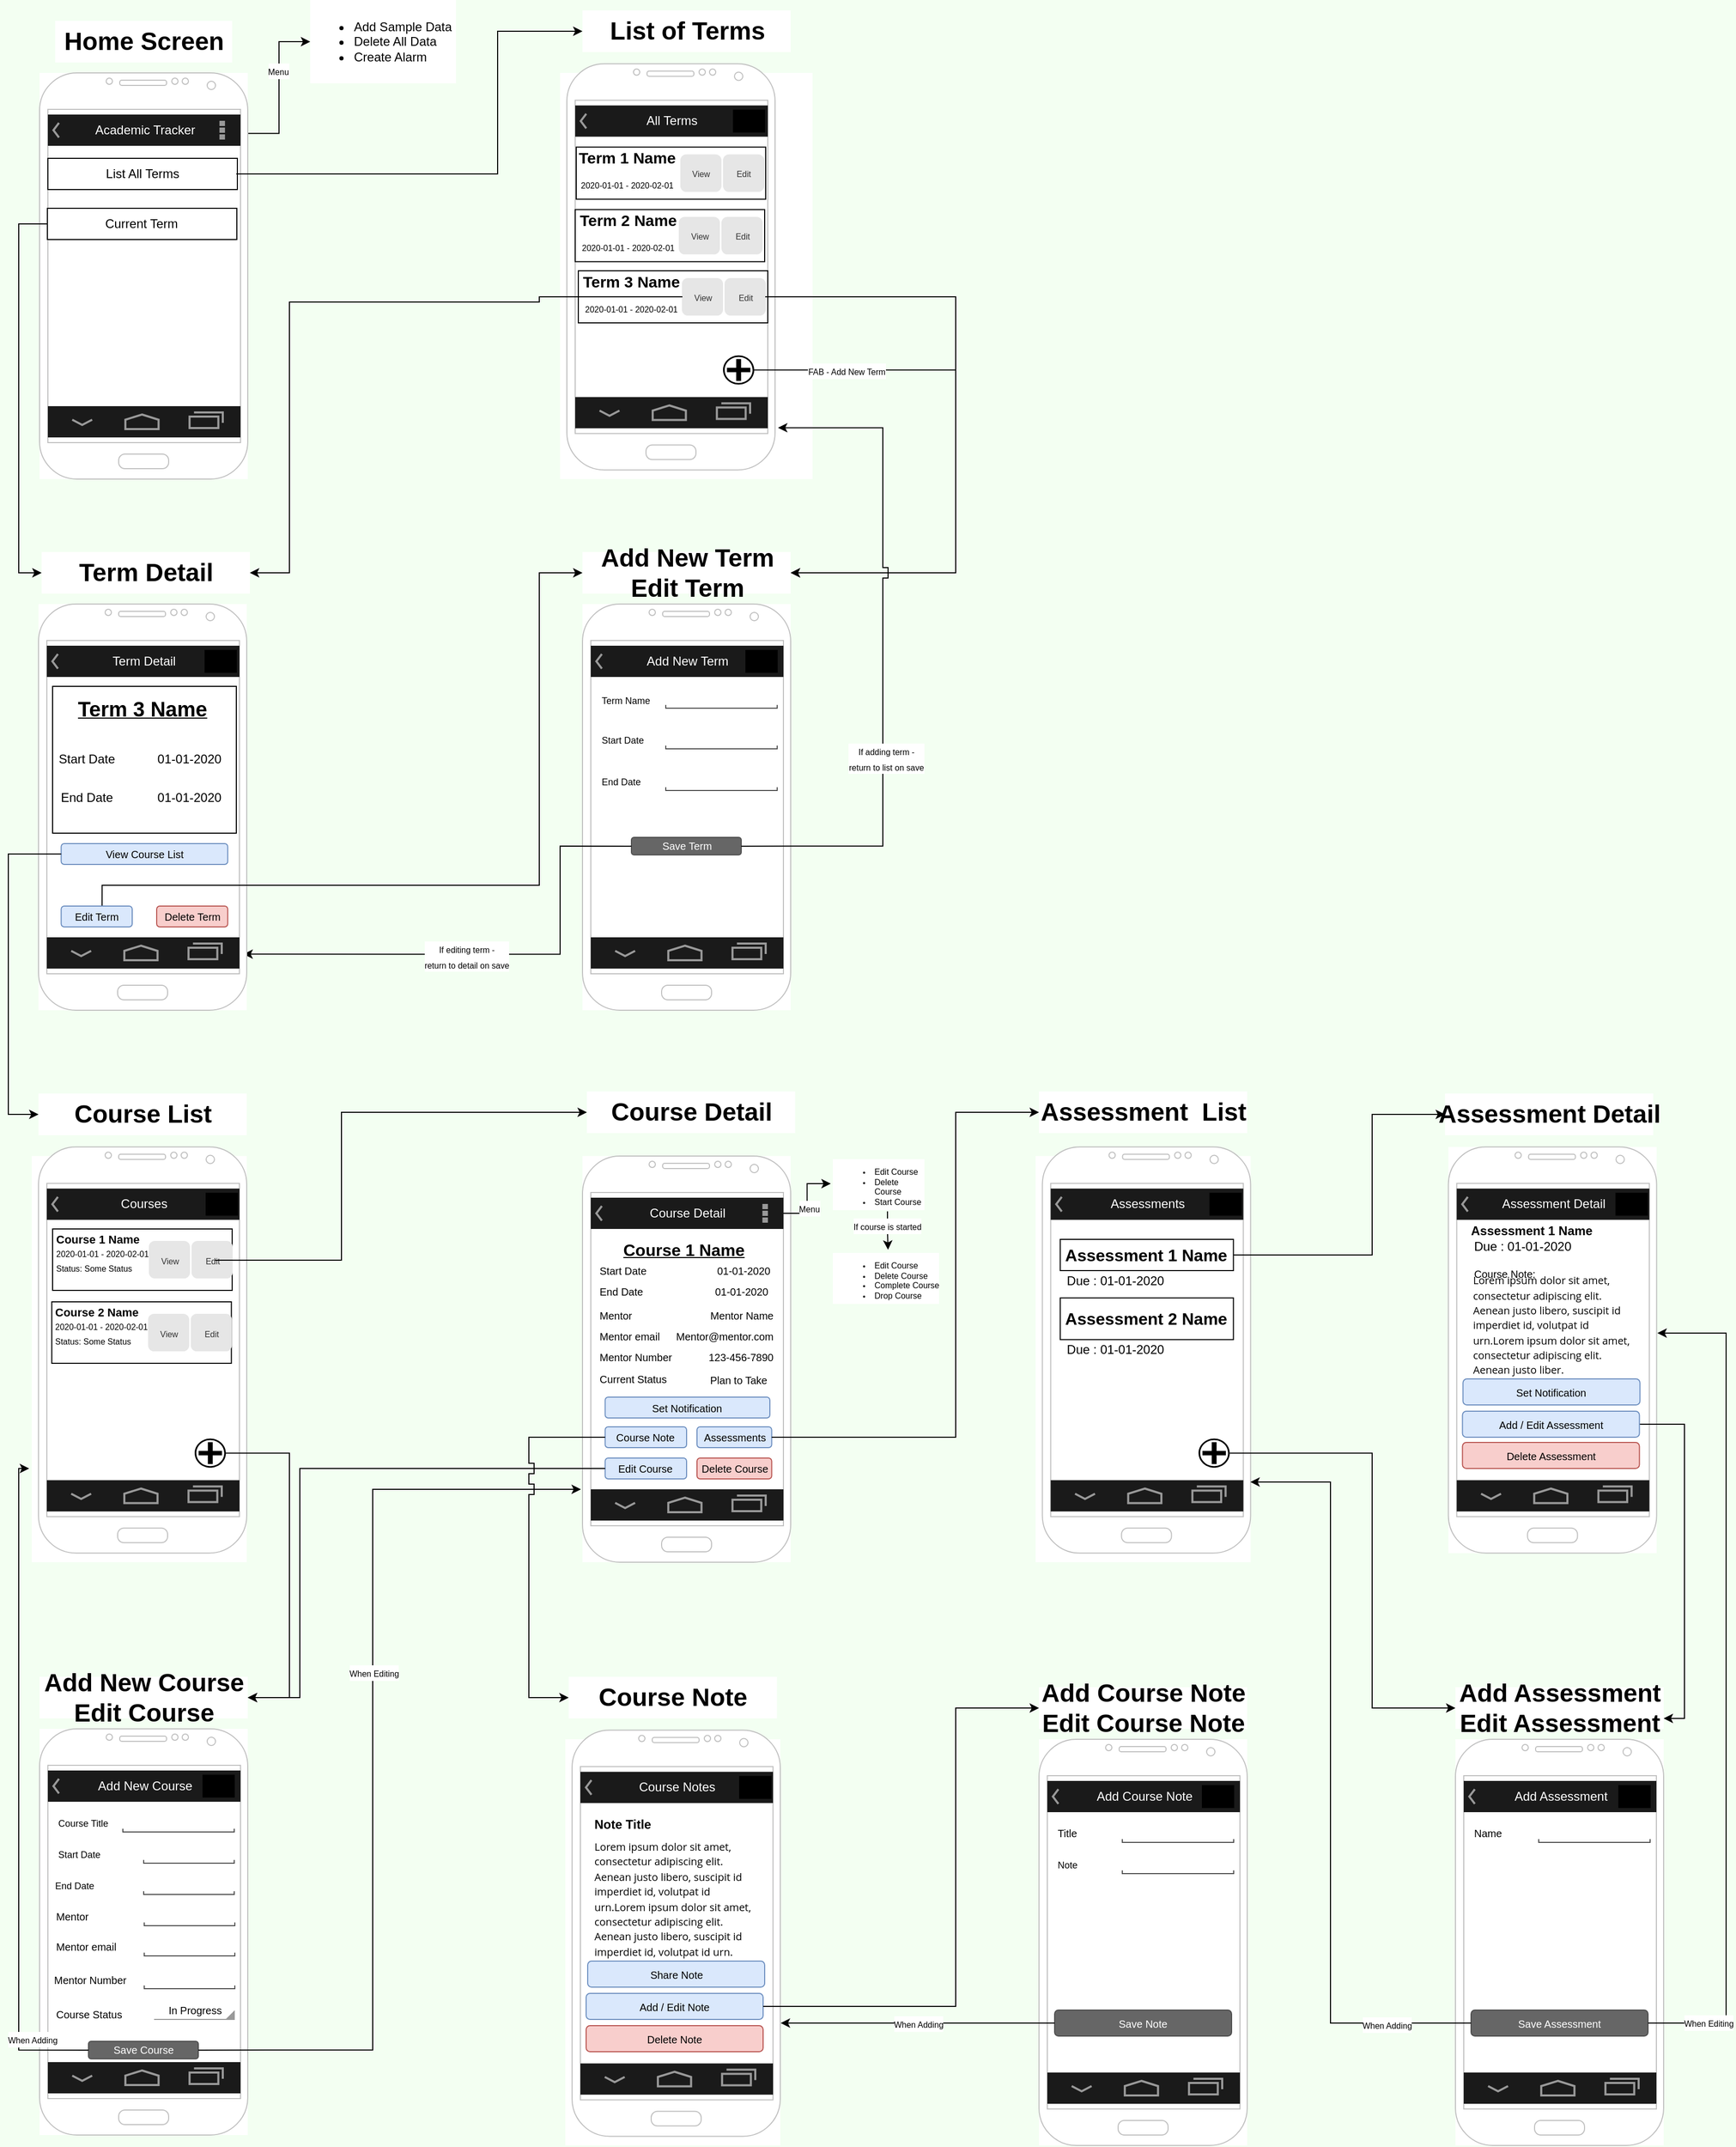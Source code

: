 <mxfile version="12.9.9" type="device"><diagram id="f7mo0Czg2SwtOv3I9At5" name="Page-1"><mxGraphModel dx="1102" dy="561" grid="1" gridSize="10" guides="1" tooltips="1" connect="1" arrows="0" fold="1" page="1" pageScale="1" pageWidth="850" pageHeight="1100" background="#F3FFF2" math="0" shadow="0"><root><mxCell id="0"/><mxCell id="1" parent="0"/><mxCell id="WHbkPoysUTEl-T0lv-7K-27" value="List of Terms" style="text;strokeColor=none;fillColor=#FFFFFF;html=1;fontSize=24;fontStyle=1;verticalAlign=middle;align=center;" parent="1" vertex="1"><mxGeometry x="561.5" y="80" width="200" height="40" as="geometry"/></mxCell><mxCell id="gVYHHu1FQrRbe3PBfcjc-17" value="Home Screen" style="text;strokeColor=none;fillColor=#FFFFFF;html=1;fontSize=24;fontStyle=1;verticalAlign=middle;align=center;" parent="1" vertex="1"><mxGeometry x="55" y="90" width="170" height="40" as="geometry"/></mxCell><mxCell id="gVYHHu1FQrRbe3PBfcjc-2" value="" style="group;movable=0;resizable=0;rotatable=0;deletable=0;editable=0;connectable=0;" parent="1" vertex="1" connectable="0"><mxGeometry x="130" y="140" width="200" height="390" as="geometry"/></mxCell><mxCell id="-dPf-G6ATHASdIvl9g_X-43" style="edgeStyle=orthogonalEdgeStyle;rounded=0;orthogonalLoop=1;jettySize=auto;html=1;exitX=0;exitY=0.5;exitDx=0;exitDy=0;entryX=0.975;entryY=0.149;entryDx=0;entryDy=0;entryPerimeter=0;startArrow=classic;startFill=1;endArrow=none;endFill=0;" parent="1" source="gVYHHu1FQrRbe3PBfcjc-34" target="gVYHHu1FQrRbe3PBfcjc-4" edge="1"><mxGeometry relative="1" as="geometry"/></mxCell><mxCell id="-dPf-G6ATHASdIvl9g_X-44" value="&lt;font style=&quot;font-size: 8px&quot;&gt;Menu&lt;/font&gt;" style="text;html=1;align=center;verticalAlign=middle;resizable=0;points=[];labelBackgroundColor=#ffffff;" parent="-dPf-G6ATHASdIvl9g_X-43" vertex="1" connectable="0"><mxGeometry x="-0.249" y="-1" relative="1" as="geometry"><mxPoint as="offset"/></mxGeometry></mxCell><mxCell id="gVYHHu1FQrRbe3PBfcjc-34" value="&lt;ul&gt;&lt;li&gt;Add Sample Data&lt;/li&gt;&lt;li&gt;Delete All Data&lt;/li&gt;&lt;li&gt;Create Alarm&lt;/li&gt;&lt;/ul&gt;" style="text;strokeColor=none;fillColor=#FFFFFF;html=1;whiteSpace=wrap;verticalAlign=middle;overflow=hidden;comic=0;align=left;" parent="1" vertex="1"><mxGeometry x="300" y="70" width="140" height="80" as="geometry"/></mxCell><mxCell id="gVYHHu1FQrRbe3PBfcjc-67" value="Add New Term&lt;br&gt;Edit Term" style="text;strokeColor=none;fillColor=#FFFFFF;html=1;fontSize=24;fontStyle=1;verticalAlign=middle;align=center;" parent="1" vertex="1"><mxGeometry x="561.5" y="600" width="200" height="40" as="geometry"/></mxCell><mxCell id="gVYHHu1FQrRbe3PBfcjc-46" value="" style="group;fillColor=#FFFFFF;fontSize=8;movable=1;resizable=1;rotatable=1;deletable=1;editable=1;connectable=1;" parent="1" vertex="1" connectable="0"><mxGeometry x="561.5" y="650" width="200" height="390" as="geometry"/></mxCell><mxCell id="yeEx1gs8JlWFcSUqr_34-8" value="&lt;font style=&quot;font-size: 9px&quot;&gt;Term Name&lt;/font&gt;" style="text;html=1;strokeColor=none;fillColor=none;align=left;verticalAlign=middle;whiteSpace=wrap;rounded=0;" parent="gVYHHu1FQrRbe3PBfcjc-46" vertex="1"><mxGeometry x="16" y="82.25" width="54" height="20" as="geometry"/></mxCell><mxCell id="-dPf-G6ATHASdIvl9g_X-1" value="" style="strokeWidth=1;html=1;shadow=0;dashed=0;shape=mxgraph.android.textfield;align=center;strokeColor=#4D4D4D;pointerEvents=1" parent="gVYHHu1FQrRbe3PBfcjc-46" vertex="1"><mxGeometry x="80" y="120" width="107" height="19" as="geometry"/></mxCell><mxCell id="-dPf-G6ATHASdIvl9g_X-2" value="" style="strokeWidth=1;html=1;shadow=0;dashed=0;shape=mxgraph.android.textfield;align=center;strokeColor=#4D4D4D;pointerEvents=1" parent="gVYHHu1FQrRbe3PBfcjc-46" vertex="1"><mxGeometry x="80" y="160" width="107" height="19" as="geometry"/></mxCell><mxCell id="-dPf-G6ATHASdIvl9g_X-3" value="&lt;font style=&quot;font-size: 9px&quot;&gt;Start Date&lt;/font&gt;" style="text;html=1;strokeColor=none;fillColor=none;align=left;verticalAlign=middle;whiteSpace=wrap;rounded=0;" parent="gVYHHu1FQrRbe3PBfcjc-46" vertex="1"><mxGeometry x="16" y="119.5" width="54" height="20" as="geometry"/></mxCell><mxCell id="-dPf-G6ATHASdIvl9g_X-4" value="&lt;font style=&quot;font-size: 9px&quot;&gt;End Date&lt;/font&gt;" style="text;html=1;strokeColor=none;fillColor=none;align=left;verticalAlign=middle;whiteSpace=wrap;rounded=0;" parent="gVYHHu1FQrRbe3PBfcjc-46" vertex="1"><mxGeometry x="16" y="160" width="54" height="20" as="geometry"/></mxCell><mxCell id="gVYHHu1FQrRbe3PBfcjc-47" value="" style="group" parent="gVYHHu1FQrRbe3PBfcjc-46" vertex="1" connectable="0"><mxGeometry width="200" height="390" as="geometry"/></mxCell><mxCell id="gVYHHu1FQrRbe3PBfcjc-48" value="" style="verticalLabelPosition=bottom;verticalAlign=top;html=1;shadow=0;dashed=0;strokeWidth=1;shape=mxgraph.android.phone2;strokeColor=#c0c0c0;" parent="gVYHHu1FQrRbe3PBfcjc-47" vertex="1"><mxGeometry width="200" height="390" as="geometry"/></mxCell><mxCell id="gVYHHu1FQrRbe3PBfcjc-49" value="" style="verticalLabelPosition=bottom;verticalAlign=top;html=1;shadow=0;dashed=0;strokeWidth=2;shape=mxgraph.android.navigation_bar_5;fillColor=#1A1A1A;strokeColor=#999999;" parent="gVYHHu1FQrRbe3PBfcjc-47" vertex="1"><mxGeometry x="8" y="320" width="185" height="30" as="geometry"/></mxCell><mxCell id="gVYHHu1FQrRbe3PBfcjc-50" value="Add New Term" style="strokeWidth=1;html=1;shadow=0;dashed=0;shape=mxgraph.android.action_bar;fillColor=#1A1A1A;strokeColor=#c0c0c0;strokeWidth=2;fontColor=#FFFFFF;" parent="gVYHHu1FQrRbe3PBfcjc-47" vertex="1"><mxGeometry x="8" y="40" width="185" height="30" as="geometry"/></mxCell><mxCell id="yeEx1gs8JlWFcSUqr_34-5" value="" style="strokeWidth=1;html=1;shadow=0;dashed=0;shape=mxgraph.android.textfield;align=center;strokeColor=#4D4D4D;pointerEvents=1" parent="gVYHHu1FQrRbe3PBfcjc-47" vertex="1"><mxGeometry x="80" y="81" width="107" height="19" as="geometry"/></mxCell><mxCell id="-dPf-G6ATHASdIvl9g_X-5" value="Save Term" style="rounded=1;html=1;shadow=0;dashed=0;whiteSpace=wrap;fontSize=10;fillColor=#666666;align=center;strokeColor=#4D4D4D;fontColor=#ffffff;" parent="gVYHHu1FQrRbe3PBfcjc-47" vertex="1"><mxGeometry x="47" y="224" width="105.5" height="16.88" as="geometry"/></mxCell><mxCell id="3JKP7yhRcXaD9hq6xRYC-18" value="" style="rounded=0;whiteSpace=wrap;html=1;fillColor=#000000;" parent="gVYHHu1FQrRbe3PBfcjc-47" vertex="1"><mxGeometry x="157" y="44.5" width="30" height="21" as="geometry"/></mxCell><mxCell id="WHbkPoysUTEl-T0lv-7K-26" value="" style="group;movable=1;resizable=1;rotatable=1;deletable=1;editable=1;connectable=1;fillColor=#FFFFFF;" parent="1" vertex="1" connectable="0"><mxGeometry x="540" y="140" width="242.5" height="390" as="geometry"/></mxCell><mxCell id="WHbkPoysUTEl-T0lv-7K-110" value="" style="group" parent="WHbkPoysUTEl-T0lv-7K-26" vertex="1" connectable="0"><mxGeometry x="6.5" y="-8.75" width="236" height="390" as="geometry"/></mxCell><mxCell id="WHbkPoysUTEl-T0lv-7K-1" value="" style="verticalLabelPosition=bottom;verticalAlign=top;html=1;shadow=0;dashed=0;strokeWidth=1;shape=mxgraph.android.phone2;strokeColor=#c0c0c0;" parent="WHbkPoysUTEl-T0lv-7K-110" vertex="1"><mxGeometry width="200" height="390" as="geometry"/></mxCell><mxCell id="WHbkPoysUTEl-T0lv-7K-3" value="" style="verticalLabelPosition=bottom;verticalAlign=top;html=1;shadow=0;dashed=0;strokeWidth=2;shape=mxgraph.android.navigation_bar_5;fillColor=#1A1A1A;strokeColor=#999999;" parent="WHbkPoysUTEl-T0lv-7K-110" vertex="1"><mxGeometry x="8" y="320" width="185" height="30" as="geometry"/></mxCell><mxCell id="WHbkPoysUTEl-T0lv-7K-4" value="All Terms" style="strokeWidth=1;html=1;shadow=0;dashed=0;shape=mxgraph.android.action_bar;fillColor=#1A1A1A;strokeColor=#c0c0c0;strokeWidth=2;fontColor=#FFFFFF;" parent="WHbkPoysUTEl-T0lv-7K-110" vertex="1"><mxGeometry x="8" y="40" width="185" height="30" as="geometry"/></mxCell><mxCell id="WHbkPoysUTEl-T0lv-7K-7" value="" style="group" parent="WHbkPoysUTEl-T0lv-7K-110" vertex="1" connectable="0"><mxGeometry x="9" y="80" width="227" height="50" as="geometry"/></mxCell><mxCell id="WHbkPoysUTEl-T0lv-7K-5" value="&lt;span style=&quot;color: rgba(0 , 0 , 0 , 0) ; font-family: monospace ; font-size: 0px&quot;&gt;%3CmxGraphModel%3E%3Croot%3E%3CmxCell%20id%3D%220%22%2F%3E%3CmxCell%20id%3D%221%22%20parent%3D%220%22%2F%3E%3CmxCell%20id%3D%222%22%20value%3D%22%26lt%3Bp%20style%3D%26quot%3Bline-height%3A%20100%25%26quot%3B%26gt%3B%26lt%3Bfont%20style%3D%26quot%3Bline-height%3A%2010%25%26quot%3B%26gt%3B%26lt%3Bspan%20style%3D%26quot%3Bfont-size%3A%2018px%26quot%3B%26gt%3BTerm%201%20Name%26lt%3B%2Fspan%26gt%3B%26lt%3Bbr%26gt%3B%26lt%3Bspan%20style%3D%26quot%3Bfont-weight%3A%20normal%26quot%3B%26gt%3B%26lt%3Bfont%20style%3D%26quot%3Bfont-size%3A%2010px%20%3B%20line-height%3A%20100%25%26quot%3B%26gt%3B2020-01-01%20-%202020-02-01%26lt%3B%2Ffont%26gt%3B%26lt%3B%2Fspan%26gt%3B%26lt%3B%2Ffont%26gt%3B%26lt%3B%2Fp%26gt%3B%22%20style%3D%22text%3BstrokeColor%3Dnone%3BfillColor%3Dnone%3Bhtml%3D1%3BfontSize%3D24%3BfontStyle%3D1%3BverticalAlign%3Dmiddle%3Balign%3Dcenter%3B%22%20vertex%3D%221%22%20parent%3D%221%22%3E%3CmxGeometry%20x%3D%22601.5%22%20y%3D%22222.5%22%20width%3D%22100%22%20height%3D%2237.5%22%20as%3D%22geometry%22%2F%3E%3C%2FmxCell%3E%3C%2Froot%3E%3C%2FmxGraphModel%3E&lt;/span&gt;" style="verticalLabelPosition=bottom;verticalAlign=top;html=1;shape=mxgraph.basic.rect;fillColor2=none;strokeWidth=1;size=20;indent=5;" parent="WHbkPoysUTEl-T0lv-7K-7" vertex="1"><mxGeometry width="182" height="50" as="geometry"/></mxCell><mxCell id="WHbkPoysUTEl-T0lv-7K-6" value="&lt;p style=&quot;line-height: 100%&quot;&gt;&lt;font style=&quot;line-height: 10%&quot;&gt;&lt;font style=&quot;font-size: 15px&quot;&gt;Term 1 Name&lt;/font&gt;&lt;br&gt;&lt;span style=&quot;font-weight: normal&quot;&gt;&lt;font style=&quot;line-height: 100% ; font-size: 8px&quot;&gt;2020-01-01 - 2020-02-01&lt;/font&gt;&lt;/span&gt;&lt;/font&gt;&lt;/p&gt;" style="text;strokeColor=none;fillColor=none;html=1;fontSize=24;fontStyle=1;verticalAlign=middle;align=center;" parent="WHbkPoysUTEl-T0lv-7K-7" vertex="1"><mxGeometry x="24.5" width="47.5" height="37.5" as="geometry"/></mxCell><mxCell id="3HsOhA5IxZ9kvdJbHkUe-3" value="&lt;font style=&quot;font-size: 8px&quot;&gt;View&lt;/font&gt;" style="rounded=1;html=1;shadow=0;dashed=0;whiteSpace=wrap;fontSize=10;fillColor=#E6E6E6;align=center;strokeColor=#E6E6E6;fontColor=#333333;" parent="WHbkPoysUTEl-T0lv-7K-7" vertex="1"><mxGeometry x="100.5" y="7.5" width="38.5" height="35" as="geometry"/></mxCell><mxCell id="3HsOhA5IxZ9kvdJbHkUe-4" value="&lt;font style=&quot;font-size: 8px&quot;&gt;Edit&lt;/font&gt;" style="rounded=1;html=1;shadow=0;dashed=0;whiteSpace=wrap;fontSize=10;fillColor=#E6E6E6;align=center;strokeColor=#E6E6E6;fontColor=#333333;" parent="WHbkPoysUTEl-T0lv-7K-7" vertex="1"><mxGeometry x="141.5" y="7.5" width="38.5" height="35" as="geometry"/></mxCell><mxCell id="WHbkPoysUTEl-T0lv-7K-57" value="" style="shape=mxgraph.signs.healthcare.hospital_1;html=1;pointerEvents=1;fillColor=#000000;strokeColor=none;verticalLabelPosition=bottom;verticalAlign=top;align=center;comic=0;" parent="WHbkPoysUTEl-T0lv-7K-110" vertex="1"><mxGeometry x="150" y="280" width="30" height="28" as="geometry"/></mxCell><mxCell id="gVYHHu1FQrRbe3PBfcjc-24" value="" style="group" parent="WHbkPoysUTEl-T0lv-7K-110" vertex="1" connectable="0"><mxGeometry x="8" y="140" width="182" height="50" as="geometry"/></mxCell><mxCell id="gVYHHu1FQrRbe3PBfcjc-25" value="&lt;span style=&quot;color: rgba(0 , 0 , 0 , 0) ; font-family: monospace ; font-size: 0px&quot;&gt;%3CmxGraphModel%3E%3Croot%3E%3CmxCell%20id%3D%220%22%2F%3E%3CmxCell%20id%3D%221%22%20parent%3D%220%22%2F%3E%3CmxCell%20id%3D%222%22%20value%3D%22%26lt%3Bp%20style%3D%26quot%3Bline-height%3A%20100%25%26quot%3B%26gt%3B%26lt%3Bfont%20style%3D%26quot%3Bline-height%3A%2010%25%26quot%3B%26gt%3B%26lt%3Bspan%20style%3D%26quot%3Bfont-size%3A%2018px%26quot%3B%26gt%3BTerm%201%20Name%26lt%3B%2Fspan%26gt%3B%26lt%3Bbr%26gt%3B%26lt%3Bspan%20style%3D%26quot%3Bfont-weight%3A%20normal%26quot%3B%26gt%3B%26lt%3Bfont%20style%3D%26quot%3Bfont-size%3A%2010px%20%3B%20line-height%3A%20100%25%26quot%3B%26gt%3B2020-01-01%20-%202020-02-01%26lt%3B%2Ffont%26gt%3B%26lt%3B%2Fspan%26gt%3B%26lt%3B%2Ffont%26gt%3B%26lt%3B%2Fp%26gt%3B%22%20style%3D%22text%3BstrokeColor%3Dnone%3BfillColor%3Dnone%3Bhtml%3D1%3BfontSize%3D24%3BfontStyle%3D1%3BverticalAlign%3Dmiddle%3Balign%3Dcenter%3B%22%20vertex%3D%221%22%20parent%3D%221%22%3E%3CmxGeometry%20x%3D%22601.5%22%20y%3D%22222.5%22%20width%3D%22100%22%20height%3D%2237.5%22%20as%3D%22geometry%22%2F%3E%3C%2FmxCell%3E%3C%2Froot%3E%3C%2FmxGraphModel%3E&lt;/span&gt;" style="verticalLabelPosition=bottom;verticalAlign=top;html=1;shape=mxgraph.basic.rect;fillColor2=none;strokeWidth=1;size=20;indent=5;" parent="gVYHHu1FQrRbe3PBfcjc-24" vertex="1"><mxGeometry width="182" height="50" as="geometry"/></mxCell><mxCell id="gVYHHu1FQrRbe3PBfcjc-26" value="&lt;p style=&quot;line-height: 100%&quot;&gt;&lt;font style=&quot;line-height: 10%&quot;&gt;&lt;font style=&quot;font-size: 15px&quot;&gt;Term 2 Name&lt;/font&gt;&lt;br&gt;&lt;span style=&quot;font-weight: normal&quot;&gt;&lt;font style=&quot;line-height: 100% ; font-size: 8px&quot;&gt;2020-01-01 - 2020-02-01&lt;/font&gt;&lt;/span&gt;&lt;/font&gt;&lt;/p&gt;" style="text;strokeColor=none;fillColor=none;html=1;fontSize=24;fontStyle=1;verticalAlign=middle;align=center;" parent="gVYHHu1FQrRbe3PBfcjc-24" vertex="1"><mxGeometry width="100" height="37.5" as="geometry"/></mxCell><mxCell id="3HsOhA5IxZ9kvdJbHkUe-5" value="&lt;font style=&quot;font-size: 8px&quot;&gt;View&lt;/font&gt;" style="rounded=1;html=1;shadow=0;dashed=0;whiteSpace=wrap;fontSize=10;fillColor=#E6E6E6;align=center;strokeColor=#E6E6E6;fontColor=#333333;" parent="gVYHHu1FQrRbe3PBfcjc-24" vertex="1"><mxGeometry x="100" y="7.5" width="38.5" height="35" as="geometry"/></mxCell><mxCell id="3HsOhA5IxZ9kvdJbHkUe-6" value="&lt;font style=&quot;font-size: 8px&quot;&gt;Edit&lt;/font&gt;" style="rounded=1;html=1;shadow=0;dashed=0;whiteSpace=wrap;fontSize=10;fillColor=#E6E6E6;align=center;strokeColor=#E6E6E6;fontColor=#333333;" parent="gVYHHu1FQrRbe3PBfcjc-24" vertex="1"><mxGeometry x="141" y="7.5" width="38.5" height="35" as="geometry"/></mxCell><mxCell id="3JKP7yhRcXaD9hq6xRYC-16" value="" style="rounded=0;whiteSpace=wrap;html=1;fillColor=#000000;" parent="WHbkPoysUTEl-T0lv-7K-110" vertex="1"><mxGeometry x="160" y="44.5" width="30" height="21" as="geometry"/></mxCell><mxCell id="gVYHHu1FQrRbe3PBfcjc-27" value="" style="group" parent="WHbkPoysUTEl-T0lv-7K-26" vertex="1" connectable="0"><mxGeometry x="17.5" y="190" width="182" height="50" as="geometry"/></mxCell><mxCell id="gVYHHu1FQrRbe3PBfcjc-28" value="&lt;span style=&quot;color: rgba(0 , 0 , 0 , 0) ; font-family: monospace ; font-size: 0px&quot;&gt;%3CmxGraphModel%3E%3Croot%3E%3CmxCell%20id%3D%220%22%2F%3E%3CmxCell%20id%3D%221%22%20parent%3D%220%22%2F%3E%3CmxCell%20id%3D%222%22%20value%3D%22%26lt%3Bp%20style%3D%26quot%3Bline-height%3A%20100%25%26quot%3B%26gt%3B%26lt%3Bfont%20style%3D%26quot%3Bline-height%3A%2010%25%26quot%3B%26gt%3B%26lt%3Bspan%20style%3D%26quot%3Bfont-size%3A%2018px%26quot%3B%26gt%3BTerm%201%20Name%26lt%3B%2Fspan%26gt%3B%26lt%3Bbr%26gt%3B%26lt%3Bspan%20style%3D%26quot%3Bfont-weight%3A%20normal%26quot%3B%26gt%3B%26lt%3Bfont%20style%3D%26quot%3Bfont-size%3A%2010px%20%3B%20line-height%3A%20100%25%26quot%3B%26gt%3B2020-01-01%20-%202020-02-01%26lt%3B%2Ffont%26gt%3B%26lt%3B%2Fspan%26gt%3B%26lt%3B%2Ffont%26gt%3B%26lt%3B%2Fp%26gt%3B%22%20style%3D%22text%3BstrokeColor%3Dnone%3BfillColor%3Dnone%3Bhtml%3D1%3BfontSize%3D24%3BfontStyle%3D1%3BverticalAlign%3Dmiddle%3Balign%3Dcenter%3B%22%20vertex%3D%221%22%20parent%3D%221%22%3E%3CmxGeometry%20x%3D%22601.5%22%20y%3D%22222.5%22%20width%3D%22100%22%20height%3D%2237.5%22%20as%3D%22geometry%22%2F%3E%3C%2FmxCell%3E%3C%2Froot%3E%3C%2FmxGraphModel%3E&lt;/span&gt;" style="verticalLabelPosition=bottom;verticalAlign=top;html=1;shape=mxgraph.basic.rect;fillColor2=none;strokeWidth=1;size=20;indent=5;" parent="gVYHHu1FQrRbe3PBfcjc-27" vertex="1"><mxGeometry width="182" height="50" as="geometry"/></mxCell><mxCell id="gVYHHu1FQrRbe3PBfcjc-29" value="&lt;p style=&quot;line-height: 100%&quot;&gt;&lt;font style=&quot;line-height: 10%&quot;&gt;&lt;font style=&quot;font-size: 15px&quot;&gt;Term 3 Name&lt;/font&gt;&lt;br&gt;&lt;span style=&quot;font-weight: normal&quot;&gt;&lt;font style=&quot;line-height: 100% ; font-size: 8px&quot;&gt;2020-01-01 - 2020-02-01&lt;/font&gt;&lt;/span&gt;&lt;/font&gt;&lt;/p&gt;" style="text;strokeColor=none;fillColor=none;html=1;fontSize=24;fontStyle=1;verticalAlign=middle;align=center;" parent="gVYHHu1FQrRbe3PBfcjc-27" vertex="1"><mxGeometry width="100" height="37.5" as="geometry"/></mxCell><mxCell id="3HsOhA5IxZ9kvdJbHkUe-7" value="&lt;font style=&quot;font-size: 8px&quot;&gt;View&lt;/font&gt;" style="rounded=1;html=1;shadow=0;dashed=0;whiteSpace=wrap;fontSize=10;fillColor=#E6E6E6;align=center;strokeColor=#E6E6E6;fontColor=#333333;" parent="gVYHHu1FQrRbe3PBfcjc-27" vertex="1"><mxGeometry x="100" y="7.5" width="38.5" height="35" as="geometry"/></mxCell><mxCell id="3HsOhA5IxZ9kvdJbHkUe-8" value="&lt;font style=&quot;font-size: 8px&quot;&gt;Edit&lt;/font&gt;" style="rounded=1;html=1;shadow=0;dashed=0;whiteSpace=wrap;fontSize=10;fillColor=#E6E6E6;align=center;strokeColor=#E6E6E6;fontColor=#333333;" parent="gVYHHu1FQrRbe3PBfcjc-27" vertex="1"><mxGeometry x="141" y="7.5" width="38.5" height="35" as="geometry"/></mxCell><mxCell id="-dPf-G6ATHASdIvl9g_X-7" value="" style="group;movable=1;resizable=1;rotatable=1;deletable=1;editable=1;connectable=1;fillColor=#FFFFFF;" parent="1" vertex="1" connectable="0"><mxGeometry x="32.5" y="1180" width="206.5" height="390" as="geometry"/></mxCell><mxCell id="-dPf-G6ATHASdIvl9g_X-8" value="" style="group" parent="-dPf-G6ATHASdIvl9g_X-7" vertex="1" connectable="0"><mxGeometry x="6.5" y="-8.75" width="200" height="390" as="geometry"/></mxCell><mxCell id="-dPf-G6ATHASdIvl9g_X-9" value="" style="verticalLabelPosition=bottom;verticalAlign=top;html=1;shadow=0;dashed=0;strokeWidth=1;shape=mxgraph.android.phone2;strokeColor=#c0c0c0;" parent="-dPf-G6ATHASdIvl9g_X-8" vertex="1"><mxGeometry width="200" height="390" as="geometry"/></mxCell><mxCell id="-dPf-G6ATHASdIvl9g_X-10" value="" style="verticalLabelPosition=bottom;verticalAlign=top;html=1;shadow=0;dashed=0;strokeWidth=2;shape=mxgraph.android.navigation_bar_5;fillColor=#1A1A1A;strokeColor=#999999;" parent="-dPf-G6ATHASdIvl9g_X-8" vertex="1"><mxGeometry x="8" y="320" width="185" height="30" as="geometry"/></mxCell><mxCell id="-dPf-G6ATHASdIvl9g_X-11" value="Courses" style="strokeWidth=1;html=1;shadow=0;dashed=0;shape=mxgraph.android.action_bar;fillColor=#1A1A1A;strokeColor=#c0c0c0;strokeWidth=2;fontColor=#FFFFFF;" parent="-dPf-G6ATHASdIvl9g_X-8" vertex="1"><mxGeometry x="8" y="40" width="185" height="30" as="geometry"/></mxCell><mxCell id="-dPf-G6ATHASdIvl9g_X-15" value="" style="shape=mxgraph.signs.healthcare.hospital_1;html=1;pointerEvents=1;fillColor=#000000;strokeColor=none;verticalLabelPosition=bottom;verticalAlign=top;align=center;comic=0;" parent="-dPf-G6ATHASdIvl9g_X-8" vertex="1"><mxGeometry x="150" y="280" width="30" height="28" as="geometry"/></mxCell><mxCell id="3JKP7yhRcXaD9hq6xRYC-19" value="" style="rounded=0;whiteSpace=wrap;html=1;fillColor=#000000;" parent="-dPf-G6ATHASdIvl9g_X-8" vertex="1"><mxGeometry x="161" y="44.5" width="30" height="21" as="geometry"/></mxCell><mxCell id="3JKP7yhRcXaD9hq6xRYC-8" value="" style="group" parent="-dPf-G6ATHASdIvl9g_X-7" vertex="1" connectable="0"><mxGeometry x="20" y="70" width="172.5" height="59" as="geometry"/></mxCell><mxCell id="3JKP7yhRcXaD9hq6xRYC-7" value="" style="group" parent="3JKP7yhRcXaD9hq6xRYC-8" vertex="1" connectable="0"><mxGeometry width="172.5" height="59" as="geometry"/></mxCell><mxCell id="3JKP7yhRcXaD9hq6xRYC-3" value="" style="rounded=0;whiteSpace=wrap;html=1;" parent="3JKP7yhRcXaD9hq6xRYC-7" vertex="1"><mxGeometry width="172.5" height="59" as="geometry"/></mxCell><mxCell id="3JKP7yhRcXaD9hq6xRYC-4" value="&lt;b&gt;&lt;font style=&quot;font-size: 11px&quot;&gt;Course 1 Name&lt;/font&gt;&lt;/b&gt;" style="text;html=1;strokeColor=none;fillColor=none;align=left;verticalAlign=middle;whiteSpace=wrap;rounded=0;" parent="3JKP7yhRcXaD9hq6xRYC-7" vertex="1"><mxGeometry x="1.498" y="3.82" width="160.603" height="13.158" as="geometry"/></mxCell><mxCell id="3JKP7yhRcXaD9hq6xRYC-5" value="&lt;font style=&quot;font-size: 8px&quot;&gt;2020-01-01 - 2020-02-01&lt;/font&gt;" style="text;html=1;strokeColor=none;fillColor=none;align=left;verticalAlign=middle;whiteSpace=wrap;rounded=0;" parent="3JKP7yhRcXaD9hq6xRYC-7" vertex="1"><mxGeometry x="1.5" y="16.98" width="130" height="13.02" as="geometry"/></mxCell><mxCell id="3JKP7yhRcXaD9hq6xRYC-6" value="&lt;font style=&quot;font-size: 8px&quot;&gt;Status: Some Status&lt;/font&gt;" style="text;html=1;strokeColor=none;fillColor=none;align=left;verticalAlign=middle;whiteSpace=wrap;rounded=0;" parent="3JKP7yhRcXaD9hq6xRYC-7" vertex="1"><mxGeometry x="1.497" y="29.997" width="154.655" height="13.158" as="geometry"/></mxCell><mxCell id="3HsOhA5IxZ9kvdJbHkUe-12" value="&lt;font style=&quot;font-size: 8px&quot;&gt;View&lt;/font&gt;" style="rounded=1;html=1;shadow=0;dashed=0;whiteSpace=wrap;fontSize=10;fillColor=#E6E6E6;align=center;strokeColor=#E6E6E6;fontColor=#333333;" parent="3JKP7yhRcXaD9hq6xRYC-7" vertex="1"><mxGeometry x="93" y="12" width="38.5" height="35" as="geometry"/></mxCell><mxCell id="3HsOhA5IxZ9kvdJbHkUe-13" value="&lt;font style=&quot;font-size: 8px&quot;&gt;Edit&lt;/font&gt;" style="rounded=1;html=1;shadow=0;dashed=0;whiteSpace=wrap;fontSize=10;fillColor=#E6E6E6;align=center;strokeColor=#E6E6E6;fontColor=#333333;" parent="3JKP7yhRcXaD9hq6xRYC-7" vertex="1"><mxGeometry x="134" y="12" width="38.5" height="35" as="geometry"/></mxCell><mxCell id="3HsOhA5IxZ9kvdJbHkUe-14" value="" style="group" parent="-dPf-G6ATHASdIvl9g_X-7" vertex="1" connectable="0"><mxGeometry x="19.25" y="140" width="172.5" height="59" as="geometry"/></mxCell><mxCell id="3HsOhA5IxZ9kvdJbHkUe-15" value="" style="group" parent="3HsOhA5IxZ9kvdJbHkUe-14" vertex="1" connectable="0"><mxGeometry width="172.5" height="59" as="geometry"/></mxCell><mxCell id="3HsOhA5IxZ9kvdJbHkUe-16" value="" style="rounded=0;whiteSpace=wrap;html=1;" parent="3HsOhA5IxZ9kvdJbHkUe-15" vertex="1"><mxGeometry width="172.5" height="59" as="geometry"/></mxCell><mxCell id="3HsOhA5IxZ9kvdJbHkUe-17" value="&lt;b&gt;&lt;font style=&quot;font-size: 11px&quot;&gt;Course 2 Name&lt;/font&gt;&lt;/b&gt;" style="text;html=1;strokeColor=none;fillColor=none;align=left;verticalAlign=middle;whiteSpace=wrap;rounded=0;" parent="3HsOhA5IxZ9kvdJbHkUe-15" vertex="1"><mxGeometry x="1.498" y="3.82" width="160.603" height="13.158" as="geometry"/></mxCell><mxCell id="3HsOhA5IxZ9kvdJbHkUe-18" value="&lt;font style=&quot;font-size: 8px&quot;&gt;2020-01-01 - 2020-02-01&lt;/font&gt;" style="text;html=1;strokeColor=none;fillColor=none;align=left;verticalAlign=middle;whiteSpace=wrap;rounded=0;" parent="3HsOhA5IxZ9kvdJbHkUe-15" vertex="1"><mxGeometry x="1.5" y="16.98" width="130" height="13.02" as="geometry"/></mxCell><mxCell id="3HsOhA5IxZ9kvdJbHkUe-19" value="&lt;font style=&quot;font-size: 8px&quot;&gt;Status: Some Status&lt;/font&gt;" style="text;html=1;strokeColor=none;fillColor=none;align=left;verticalAlign=middle;whiteSpace=wrap;rounded=0;" parent="3HsOhA5IxZ9kvdJbHkUe-15" vertex="1"><mxGeometry x="1.497" y="29.997" width="154.655" height="13.158" as="geometry"/></mxCell><mxCell id="3HsOhA5IxZ9kvdJbHkUe-20" value="&lt;font style=&quot;font-size: 8px&quot;&gt;View&lt;/font&gt;" style="rounded=1;html=1;shadow=0;dashed=0;whiteSpace=wrap;fontSize=10;fillColor=#E6E6E6;align=center;strokeColor=#E6E6E6;fontColor=#333333;" parent="3HsOhA5IxZ9kvdJbHkUe-15" vertex="1"><mxGeometry x="93" y="12" width="38.5" height="35" as="geometry"/></mxCell><mxCell id="3HsOhA5IxZ9kvdJbHkUe-21" value="&lt;font style=&quot;font-size: 8px&quot;&gt;Edit&lt;/font&gt;" style="rounded=1;html=1;shadow=0;dashed=0;whiteSpace=wrap;fontSize=10;fillColor=#E6E6E6;align=center;strokeColor=#E6E6E6;fontColor=#333333;" parent="3HsOhA5IxZ9kvdJbHkUe-15" vertex="1"><mxGeometry x="134" y="12" width="38.5" height="35" as="geometry"/></mxCell><mxCell id="-dPf-G6ATHASdIvl9g_X-27" style="edgeStyle=orthogonalEdgeStyle;rounded=0;orthogonalLoop=1;jettySize=auto;html=1;exitX=1;exitY=0.5;exitDx=0;exitDy=0;exitPerimeter=0;entryX=1;entryY=0.5;entryDx=0;entryDy=0;startArrow=none;startFill=0;" parent="1" source="WHbkPoysUTEl-T0lv-7K-57" target="gVYHHu1FQrRbe3PBfcjc-67" edge="1"><mxGeometry relative="1" as="geometry"><Array as="points"><mxPoint x="920" y="425"/><mxPoint x="920" y="620"/></Array></mxGeometry></mxCell><mxCell id="-dPf-G6ATHASdIvl9g_X-34" value="&lt;font style=&quot;font-size: 8px&quot;&gt;FAB - Add New Term&lt;/font&gt;" style="text;html=1;align=center;verticalAlign=middle;resizable=0;points=[];labelBackgroundColor=#ffffff;" parent="-dPf-G6ATHASdIvl9g_X-27" vertex="1" connectable="0"><mxGeometry x="-0.678" y="-2" relative="1" as="geometry"><mxPoint y="-2.01" as="offset"/></mxGeometry></mxCell><mxCell id="-dPf-G6ATHASdIvl9g_X-38" style="edgeStyle=orthogonalEdgeStyle;rounded=0;jumpStyle=sharp;orthogonalLoop=1;jettySize=auto;html=1;exitX=1;exitY=0.5;exitDx=0;exitDy=0;entryX=1.014;entryY=0.896;entryDx=0;entryDy=0;entryPerimeter=0;startArrow=none;startFill=0;endArrow=classic;endFill=1;jumpSize=10;" parent="1" source="-dPf-G6ATHASdIvl9g_X-5" target="WHbkPoysUTEl-T0lv-7K-1" edge="1"><mxGeometry relative="1" as="geometry"><Array as="points"><mxPoint x="850" y="882"/><mxPoint x="850" y="481"/></Array></mxGeometry></mxCell><mxCell id="-dPf-G6ATHASdIvl9g_X-39" value="&lt;font style=&quot;font-size: 8px&quot;&gt;If adding term - &lt;br&gt;return to list on save&lt;/font&gt;" style="text;html=1;align=center;verticalAlign=middle;resizable=0;points=[];labelBackgroundColor=#ffffff;" parent="-dPf-G6ATHASdIvl9g_X-38" vertex="1" connectable="0"><mxGeometry x="-0.308" y="-3" relative="1" as="geometry"><mxPoint as="offset"/></mxGeometry></mxCell><mxCell id="-dPf-G6ATHASdIvl9g_X-40" style="edgeStyle=orthogonalEdgeStyle;rounded=0;jumpStyle=sharp;jumpSize=11;orthogonalLoop=1;jettySize=auto;html=1;exitX=0;exitY=0.5;exitDx=0;exitDy=0;entryX=0.984;entryY=0.862;entryDx=0;entryDy=0;entryPerimeter=0;startArrow=none;startFill=0;endArrow=classic;endFill=1;" parent="1" source="-dPf-G6ATHASdIvl9g_X-5" target="WHbkPoysUTEl-T0lv-7K-38" edge="1"><mxGeometry relative="1" as="geometry"><Array as="points"><mxPoint x="540" y="882"/><mxPoint x="540" y="986"/></Array></mxGeometry></mxCell><mxCell id="-dPf-G6ATHASdIvl9g_X-41" value="&lt;font style=&quot;font-size: 8px&quot;&gt;If editing term -&lt;br&gt;return to detail on save&lt;/font&gt;" style="text;html=1;align=center;verticalAlign=middle;resizable=0;points=[];labelBackgroundColor=#ffffff;" parent="-dPf-G6ATHASdIvl9g_X-40" vertex="1" connectable="0"><mxGeometry x="0.104" y="2" relative="1" as="geometry"><mxPoint as="offset"/></mxGeometry></mxCell><mxCell id="gVYHHu1FQrRbe3PBfcjc-3" value="" style="group;fillColor=#FFFFFF;" parent="1" vertex="1" connectable="0"><mxGeometry x="40" y="140" width="200" height="390" as="geometry"/></mxCell><mxCell id="gVYHHu1FQrRbe3PBfcjc-4" value="" style="verticalLabelPosition=bottom;verticalAlign=top;html=1;shadow=0;dashed=0;strokeWidth=1;shape=mxgraph.android.phone2;strokeColor=#c0c0c0;" parent="gVYHHu1FQrRbe3PBfcjc-3" vertex="1"><mxGeometry width="200" height="390" as="geometry"/></mxCell><mxCell id="gVYHHu1FQrRbe3PBfcjc-5" value="" style="verticalLabelPosition=bottom;verticalAlign=top;html=1;shadow=0;dashed=0;strokeWidth=2;shape=mxgraph.android.navigation_bar_5;fillColor=#1A1A1A;strokeColor=#999999;" parent="gVYHHu1FQrRbe3PBfcjc-3" vertex="1"><mxGeometry x="8" y="320" width="185" height="30" as="geometry"/></mxCell><mxCell id="gVYHHu1FQrRbe3PBfcjc-6" value="Academic Tracker" style="strokeWidth=1;html=1;shadow=0;dashed=0;shape=mxgraph.android.action_bar;fillColor=#1A1A1A;strokeColor=#c0c0c0;strokeWidth=2;fontColor=#FFFFFF;" parent="gVYHHu1FQrRbe3PBfcjc-3" vertex="1"><mxGeometry x="8" y="40" width="185" height="30" as="geometry"/></mxCell><mxCell id="gVYHHu1FQrRbe3PBfcjc-18" value="" style="verticalLabelPosition=bottom;verticalAlign=top;html=1;shape=mxgraph.basic.rect;fillColor2=none;strokeWidth=1;size=20;indent=5;" parent="gVYHHu1FQrRbe3PBfcjc-3" vertex="1"><mxGeometry x="7.5" y="130" width="182" height="30" as="geometry"/></mxCell><mxCell id="gVYHHu1FQrRbe3PBfcjc-20" value="Current Term" style="text;html=1;strokeColor=none;fillColor=none;align=center;verticalAlign=middle;whiteSpace=wrap;rounded=0;" parent="gVYHHu1FQrRbe3PBfcjc-3" vertex="1"><mxGeometry x="18" y="135" width="160" height="20" as="geometry"/></mxCell><mxCell id="gVYHHu1FQrRbe3PBfcjc-21" value="" style="verticalLabelPosition=bottom;verticalAlign=top;html=1;shape=mxgraph.basic.rect;fillColor2=none;strokeWidth=1;size=20;indent=5;" parent="gVYHHu1FQrRbe3PBfcjc-3" vertex="1"><mxGeometry x="8" y="82" width="182" height="30" as="geometry"/></mxCell><mxCell id="gVYHHu1FQrRbe3PBfcjc-22" value="List All Terms" style="text;html=1;strokeColor=none;fillColor=none;align=center;verticalAlign=middle;whiteSpace=wrap;rounded=0;" parent="gVYHHu1FQrRbe3PBfcjc-3" vertex="1"><mxGeometry x="18.5" y="87" width="160" height="20" as="geometry"/></mxCell><mxCell id="-dPf-G6ATHASdIvl9g_X-45" style="edgeStyle=orthogonalEdgeStyle;rounded=0;orthogonalLoop=1;jettySize=auto;html=1;exitX=1;exitY=0.5;exitDx=0;exitDy=0;startArrow=classic;startFill=1;endArrow=none;endFill=0;" parent="1" source="WHbkPoysUTEl-T0lv-7K-50" target="3HsOhA5IxZ9kvdJbHkUe-7" edge="1"><mxGeometry relative="1" as="geometry"><Array as="points"><mxPoint x="280" y="620"/><mxPoint x="280" y="360"/><mxPoint x="520" y="360"/><mxPoint x="520" y="355"/></Array></mxGeometry></mxCell><mxCell id="-dPf-G6ATHASdIvl9g_X-46" style="edgeStyle=orthogonalEdgeStyle;rounded=0;orthogonalLoop=1;jettySize=auto;html=1;exitX=0;exitY=0.5;exitDx=0;exitDy=0;startArrow=classic;startFill=1;endArrow=none;endFill=0;" parent="1" source="WHbkPoysUTEl-T0lv-7K-50" target="gVYHHu1FQrRbe3PBfcjc-18" edge="1"><mxGeometry relative="1" as="geometry"><Array as="points"><mxPoint x="20" y="620"/><mxPoint x="20" y="285"/></Array></mxGeometry></mxCell><mxCell id="WHbkPoysUTEl-T0lv-7K-50" value="Term Detail" style="text;strokeColor=none;fillColor=#FFFFFF;html=1;fontSize=24;fontStyle=1;verticalAlign=middle;align=center;" parent="1" vertex="1"><mxGeometry x="42" y="600" width="200" height="40" as="geometry"/></mxCell><mxCell id="WHbkPoysUTEl-T0lv-7K-37" value="" style="group;fillColor=#FFFFFF;" parent="1" vertex="1" connectable="0"><mxGeometry x="39" y="650" width="200" height="390" as="geometry"/></mxCell><mxCell id="WHbkPoysUTEl-T0lv-7K-75" value="" style="rounded=0;whiteSpace=wrap;html=1;comic=0;strokeColor=#000000;fillColor=#FFFFFF;align=left;" parent="WHbkPoysUTEl-T0lv-7K-37" vertex="1"><mxGeometry x="13.5" y="79" width="176.5" height="141" as="geometry"/></mxCell><mxCell id="WHbkPoysUTEl-T0lv-7K-38" value="" style="verticalLabelPosition=bottom;verticalAlign=top;html=1;shadow=0;dashed=0;strokeWidth=1;shape=mxgraph.android.phone2;strokeColor=#c0c0c0;fillColor=#FFFFFF;" parent="WHbkPoysUTEl-T0lv-7K-37" vertex="1"><mxGeometry width="200" height="390" as="geometry"/></mxCell><mxCell id="WHbkPoysUTEl-T0lv-7K-39" value="" style="verticalLabelPosition=bottom;verticalAlign=top;html=1;shadow=0;dashed=0;strokeWidth=2;shape=mxgraph.android.navigation_bar_5;fillColor=#1A1A1A;strokeColor=#999999;" parent="WHbkPoysUTEl-T0lv-7K-37" vertex="1"><mxGeometry x="8" y="320" width="185" height="30" as="geometry"/></mxCell><mxCell id="WHbkPoysUTEl-T0lv-7K-40" value="Term Detail" style="strokeWidth=1;html=1;shadow=0;dashed=0;shape=mxgraph.android.action_bar;fillColor=#1A1A1A;strokeColor=#c0c0c0;strokeWidth=2;fontColor=#FFFFFF;" parent="WHbkPoysUTEl-T0lv-7K-37" vertex="1"><mxGeometry x="8" y="40" width="185" height="30" as="geometry"/></mxCell><mxCell id="WHbkPoysUTEl-T0lv-7K-67" value="&lt;font style=&quot;font-size: 20px&quot;&gt;&lt;b&gt;Term 3 Name&lt;/b&gt;&lt;/font&gt;" style="text;html=1;strokeColor=none;fillColor=none;align=center;verticalAlign=middle;whiteSpace=wrap;rounded=0;comic=0;fontStyle=4" parent="WHbkPoysUTEl-T0lv-7K-37" vertex="1"><mxGeometry x="20" y="80" width="160" height="40" as="geometry"/></mxCell><mxCell id="WHbkPoysUTEl-T0lv-7K-70" value="Start Date" style="text;html=1;strokeColor=none;fillColor=none;align=center;verticalAlign=middle;whiteSpace=wrap;rounded=0;comic=0;fontStyle=0" parent="WHbkPoysUTEl-T0lv-7K-37" vertex="1"><mxGeometry x="14" y="139" width="64.5" height="20" as="geometry"/></mxCell><mxCell id="WHbkPoysUTEl-T0lv-7K-71" value="End Date" style="text;html=1;strokeColor=none;fillColor=none;align=center;verticalAlign=middle;whiteSpace=wrap;rounded=0;comic=0;fontStyle=0" parent="WHbkPoysUTEl-T0lv-7K-37" vertex="1"><mxGeometry x="14" y="176" width="64.5" height="20" as="geometry"/></mxCell><mxCell id="WHbkPoysUTEl-T0lv-7K-73" value="01-01-2020" style="text;html=1;strokeColor=none;fillColor=none;align=center;verticalAlign=middle;whiteSpace=wrap;rounded=0;comic=0;" parent="WHbkPoysUTEl-T0lv-7K-37" vertex="1"><mxGeometry x="108.5" y="139" width="71.5" height="20" as="geometry"/></mxCell><mxCell id="WHbkPoysUTEl-T0lv-7K-74" value="01-01-2020" style="text;html=1;strokeColor=none;fillColor=none;align=center;verticalAlign=middle;whiteSpace=wrap;rounded=0;comic=0;" parent="WHbkPoysUTEl-T0lv-7K-37" vertex="1"><mxGeometry x="108.5" y="176" width="71.5" height="20" as="geometry"/></mxCell><mxCell id="WHbkPoysUTEl-T0lv-7K-76" value="Edit Term" style="rounded=1;html=1;shadow=0;dashed=0;whiteSpace=wrap;fontSize=10;fillColor=#dae8fc;align=center;strokeColor=#6c8ebf;comic=0;" parent="WHbkPoysUTEl-T0lv-7K-37" vertex="1"><mxGeometry x="21.75" y="290" width="68.25" height="20" as="geometry"/></mxCell><mxCell id="WHbkPoysUTEl-T0lv-7K-89" value="View Course List" style="rounded=1;html=1;shadow=0;dashed=0;whiteSpace=wrap;fontSize=10;fillColor=#dae8fc;align=center;strokeColor=#6c8ebf;comic=0;" parent="WHbkPoysUTEl-T0lv-7K-37" vertex="1"><mxGeometry x="21.75" y="230" width="160" height="20" as="geometry"/></mxCell><mxCell id="3JKP7yhRcXaD9hq6xRYC-17" value="" style="rounded=0;whiteSpace=wrap;html=1;fillColor=#000000;" parent="WHbkPoysUTEl-T0lv-7K-37" vertex="1"><mxGeometry x="160" y="44.5" width="30" height="21" as="geometry"/></mxCell><mxCell id="WHbkPoysUTEl-T0lv-7K-103" value="Delete Term" style="rounded=1;html=1;shadow=0;dashed=0;whiteSpace=wrap;fontSize=10;fillColor=#f8cecc;align=center;strokeColor=#b85450;comic=0;" parent="WHbkPoysUTEl-T0lv-7K-37" vertex="1"><mxGeometry x="113.5" y="290" width="68.25" height="20" as="geometry"/></mxCell><mxCell id="3JKP7yhRcXaD9hq6xRYC-1" style="edgeStyle=orthogonalEdgeStyle;rounded=0;orthogonalLoop=1;jettySize=auto;html=1;exitX=0;exitY=0.5;exitDx=0;exitDy=0;entryX=0;entryY=0.5;entryDx=0;entryDy=0;" parent="1" source="WHbkPoysUTEl-T0lv-7K-89" target="3JKP7yhRcXaD9hq6xRYC-2" edge="1"><mxGeometry relative="1" as="geometry"><mxPoint x="10" y="1100" as="targetPoint"/><Array as="points"><mxPoint x="10" y="890"/><mxPoint x="10" y="1140"/></Array></mxGeometry></mxCell><mxCell id="3JKP7yhRcXaD9hq6xRYC-2" value="Course List" style="text;strokeColor=none;fillColor=#FFFFFF;html=1;fontSize=24;fontStyle=1;verticalAlign=middle;align=center;" parent="1" vertex="1"><mxGeometry x="39" y="1120" width="200" height="40" as="geometry"/></mxCell><mxCell id="-dPf-G6ATHASdIvl9g_X-28" style="edgeStyle=orthogonalEdgeStyle;rounded=0;orthogonalLoop=1;jettySize=auto;html=1;exitX=0.576;exitY=-0.025;exitDx=0;exitDy=0;startArrow=none;startFill=0;entryX=0;entryY=0.5;entryDx=0;entryDy=0;exitPerimeter=0;" parent="1" source="WHbkPoysUTEl-T0lv-7K-76" target="gVYHHu1FQrRbe3PBfcjc-67" edge="1"><mxGeometry relative="1" as="geometry"><mxPoint x="340" y="920" as="targetPoint"/><Array as="points"><mxPoint x="100" y="920"/><mxPoint x="520" y="920"/><mxPoint x="520" y="620"/></Array></mxGeometry></mxCell><mxCell id="-dPf-G6ATHASdIvl9g_X-42" style="edgeStyle=orthogonalEdgeStyle;rounded=0;orthogonalLoop=1;jettySize=auto;html=1;entryX=0;entryY=0.5;entryDx=0;entryDy=0;" parent="1" target="WHbkPoysUTEl-T0lv-7K-27" edge="1"><mxGeometry relative="1" as="geometry"><Array as="points"><mxPoint x="229" y="237"/><mxPoint x="480" y="237"/><mxPoint x="480" y="100"/></Array><mxPoint x="229" y="237" as="sourcePoint"/></mxGeometry></mxCell><mxCell id="3JKP7yhRcXaD9hq6xRYC-20" value="" style="group;fillColor=#FFFFFF;fontStyle=4;align=left;fontSize=12;" parent="1" vertex="1" connectable="0"><mxGeometry x="561.5" y="1180" width="200" height="390" as="geometry"/></mxCell><mxCell id="3JKP7yhRcXaD9hq6xRYC-22" value="" style="verticalLabelPosition=bottom;verticalAlign=top;html=1;shadow=0;dashed=0;strokeWidth=1;shape=mxgraph.android.phone2;strokeColor=#c0c0c0;fillColor=#FFFFFF;" parent="3JKP7yhRcXaD9hq6xRYC-20" vertex="1"><mxGeometry width="200" height="390" as="geometry"/></mxCell><mxCell id="3JKP7yhRcXaD9hq6xRYC-23" value="" style="verticalLabelPosition=bottom;verticalAlign=top;html=1;shadow=0;dashed=0;strokeWidth=2;shape=mxgraph.android.navigation_bar_5;fillColor=#1A1A1A;strokeColor=#999999;fontSize=10;" parent="3JKP7yhRcXaD9hq6xRYC-20" vertex="1"><mxGeometry x="8" y="320" width="185" height="30" as="geometry"/></mxCell><mxCell id="3JKP7yhRcXaD9hq6xRYC-24" value="Course Detail" style="strokeWidth=1;html=1;shadow=0;dashed=0;shape=mxgraph.android.action_bar;fillColor=#1A1A1A;strokeColor=#c0c0c0;strokeWidth=2;fontColor=#FFFFFF;" parent="3JKP7yhRcXaD9hq6xRYC-20" vertex="1"><mxGeometry x="8" y="40" width="185" height="30" as="geometry"/></mxCell><mxCell id="3JKP7yhRcXaD9hq6xRYC-25" value="&lt;font size=&quot;1&quot;&gt;&lt;b style=&quot;font-size: 16px&quot;&gt;Course 1 Name&lt;/b&gt;&lt;/font&gt;" style="text;html=1;strokeColor=none;fillColor=none;align=center;verticalAlign=middle;whiteSpace=wrap;rounded=0;comic=0;fontStyle=4" parent="3JKP7yhRcXaD9hq6xRYC-20" vertex="1"><mxGeometry x="14.25" y="80" width="165.75" height="20" as="geometry"/></mxCell><mxCell id="3JKP7yhRcXaD9hq6xRYC-27" value="Mentor" style="text;html=1;strokeColor=none;fillColor=none;align=left;verticalAlign=middle;whiteSpace=wrap;rounded=0;comic=0;fontStyle=0;fontSize=10;" parent="3JKP7yhRcXaD9hq6xRYC-20" vertex="1"><mxGeometry x="14.5" y="143" width="64.5" height="20" as="geometry"/></mxCell><mxCell id="3JKP7yhRcXaD9hq6xRYC-28" value="01-01-2020" style="text;html=1;strokeColor=none;fillColor=none;align=right;verticalAlign=middle;whiteSpace=wrap;rounded=0;comic=0;fontSize=10;" parent="3JKP7yhRcXaD9hq6xRYC-20" vertex="1"><mxGeometry x="108.5" y="120" width="71.5" height="20" as="geometry"/></mxCell><mxCell id="3JKP7yhRcXaD9hq6xRYC-29" value="01-01-2020" style="text;html=1;strokeColor=none;fillColor=none;align=right;verticalAlign=middle;whiteSpace=wrap;rounded=0;comic=0;fontSize=10;" parent="3JKP7yhRcXaD9hq6xRYC-20" vertex="1"><mxGeometry x="110.25" y="100" width="71.5" height="20" as="geometry"/></mxCell><mxCell id="3JKP7yhRcXaD9hq6xRYC-30" value="Edit Course" style="rounded=1;html=1;shadow=0;dashed=0;whiteSpace=wrap;fontSize=10;fillColor=#dae8fc;align=center;strokeColor=#6c8ebf;comic=0;" parent="3JKP7yhRcXaD9hq6xRYC-20" vertex="1"><mxGeometry x="21.75" y="290" width="78.25" height="20" as="geometry"/></mxCell><mxCell id="3JKP7yhRcXaD9hq6xRYC-31" value="Delete Course" style="rounded=1;html=1;shadow=0;dashed=0;whiteSpace=wrap;fontSize=10;fillColor=#f8cecc;align=center;strokeColor=#b85450;comic=0;" parent="3JKP7yhRcXaD9hq6xRYC-20" vertex="1"><mxGeometry x="110" y="290" width="71.75" height="20" as="geometry"/></mxCell><mxCell id="3JKP7yhRcXaD9hq6xRYC-32" value="Course Note" style="rounded=1;html=1;shadow=0;dashed=0;whiteSpace=wrap;fontSize=10;fillColor=#dae8fc;align=center;strokeColor=#6c8ebf;comic=0;" parent="3JKP7yhRcXaD9hq6xRYC-20" vertex="1"><mxGeometry x="21.75" y="260" width="78.25" height="20" as="geometry"/></mxCell><mxCell id="3JKP7yhRcXaD9hq6xRYC-36" value="Current Status" style="text;html=1;strokeColor=none;fillColor=none;align=left;verticalAlign=middle;whiteSpace=wrap;rounded=0;comic=0;fontStyle=0;fontSize=10;" parent="3JKP7yhRcXaD9hq6xRYC-20" vertex="1"><mxGeometry x="14.5" y="203.5" width="80" height="20" as="geometry"/></mxCell><mxCell id="3JKP7yhRcXaD9hq6xRYC-39" value="Assessments" style="rounded=1;html=1;shadow=0;dashed=0;whiteSpace=wrap;fontSize=10;fillColor=#dae8fc;align=center;strokeColor=#6c8ebf;comic=0;" parent="3JKP7yhRcXaD9hq6xRYC-20" vertex="1"><mxGeometry x="110" y="260" width="71.75" height="20" as="geometry"/></mxCell><mxCell id="3JKP7yhRcXaD9hq6xRYC-47" value="Mentor Name" style="text;html=1;strokeColor=none;fillColor=none;align=right;verticalAlign=middle;whiteSpace=wrap;rounded=0;labelBackgroundColor=#ffffff;fontSize=10;" parent="3JKP7yhRcXaD9hq6xRYC-20" vertex="1"><mxGeometry x="115.13" y="143" width="70" height="20" as="geometry"/></mxCell><mxCell id="3JKP7yhRcXaD9hq6xRYC-64" value="Mentor Number" style="text;html=1;strokeColor=none;fillColor=none;align=left;verticalAlign=middle;whiteSpace=wrap;rounded=0;labelBackgroundColor=#ffffff;fontSize=10;" parent="3JKP7yhRcXaD9hq6xRYC-20" vertex="1"><mxGeometry x="14.5" y="183" width="84.12" height="20" as="geometry"/></mxCell><mxCell id="3JKP7yhRcXaD9hq6xRYC-65" value="Mentor email" style="text;html=1;strokeColor=none;fillColor=none;align=left;verticalAlign=middle;whiteSpace=wrap;rounded=0;labelBackgroundColor=#ffffff;fontSize=10;" parent="3JKP7yhRcXaD9hq6xRYC-20" vertex="1"><mxGeometry x="14.5" y="163" width="70" height="20" as="geometry"/></mxCell><mxCell id="3JKP7yhRcXaD9hq6xRYC-66" value="Start Date" style="text;html=1;strokeColor=none;fillColor=none;align=left;verticalAlign=middle;whiteSpace=wrap;rounded=0;comic=0;fontSize=10;" parent="3JKP7yhRcXaD9hq6xRYC-20" vertex="1"><mxGeometry x="14.5" y="100" width="71.5" height="20" as="geometry"/></mxCell><mxCell id="3JKP7yhRcXaD9hq6xRYC-67" value="End Date" style="text;html=1;strokeColor=none;fillColor=none;align=left;verticalAlign=middle;whiteSpace=wrap;rounded=0;comic=0;fontSize=10;" parent="3JKP7yhRcXaD9hq6xRYC-20" vertex="1"><mxGeometry x="14.5" y="120" width="78.25" height="20" as="geometry"/></mxCell><mxCell id="3JKP7yhRcXaD9hq6xRYC-68" value="Mentor@mentor.com" style="text;html=1;strokeColor=none;fillColor=none;align=right;verticalAlign=middle;whiteSpace=wrap;rounded=0;labelBackgroundColor=#ffffff;fontSize=10;" parent="3JKP7yhRcXaD9hq6xRYC-20" vertex="1"><mxGeometry x="115.13" y="163" width="70" height="20" as="geometry"/></mxCell><mxCell id="3JKP7yhRcXaD9hq6xRYC-70" value="123-456-7890" style="text;html=1;strokeColor=none;fillColor=none;align=right;verticalAlign=middle;whiteSpace=wrap;rounded=0;labelBackgroundColor=#ffffff;fontSize=10;" parent="3JKP7yhRcXaD9hq6xRYC-20" vertex="1"><mxGeometry x="115.88" y="183" width="70" height="20" as="geometry"/></mxCell><mxCell id="3JKP7yhRcXaD9hq6xRYC-129" value="Plan to Take" style="text;html=1;strokeColor=none;fillColor=none;align=right;verticalAlign=middle;whiteSpace=wrap;rounded=0;labelBackgroundColor=#ffffff;fontSize=10;" parent="3JKP7yhRcXaD9hq6xRYC-20" vertex="1"><mxGeometry x="109.25" y="204.5" width="70" height="20" as="geometry"/></mxCell><mxCell id="3JKP7yhRcXaD9hq6xRYC-304" value="Set Notification" style="rounded=1;html=1;shadow=0;dashed=0;whiteSpace=wrap;fontSize=10;fillColor=#dae8fc;align=center;strokeColor=#6c8ebf;comic=0;" parent="3JKP7yhRcXaD9hq6xRYC-20" vertex="1"><mxGeometry x="21.75" y="231.5" width="158.25" height="20" as="geometry"/></mxCell><mxCell id="3JKP7yhRcXaD9hq6xRYC-34" value="Course Detail" style="text;strokeColor=none;fillColor=#FFFFFF;html=1;fontSize=24;fontStyle=1;verticalAlign=middle;align=center;" parent="1" vertex="1"><mxGeometry x="565.75" y="1118" width="200" height="40" as="geometry"/></mxCell><mxCell id="3JKP7yhRcXaD9hq6xRYC-71" style="edgeStyle=orthogonalEdgeStyle;rounded=0;orthogonalLoop=1;jettySize=auto;html=1;exitX=1;exitY=0;exitDx=0;exitDy=0;entryX=0;entryY=0.5;entryDx=0;entryDy=0;startArrow=none;startFill=0;endArrow=classic;endFill=1;fontSize=12;" parent="1" source="3JKP7yhRcXaD9hq6xRYC-6" target="3JKP7yhRcXaD9hq6xRYC-34" edge="1"><mxGeometry relative="1" as="geometry"><Array as="points"><mxPoint x="330" y="1280"/><mxPoint x="330" y="1138"/></Array></mxGeometry></mxCell><mxCell id="3JKP7yhRcXaD9hq6xRYC-72" style="edgeStyle=orthogonalEdgeStyle;rounded=0;orthogonalLoop=1;jettySize=auto;html=1;exitX=1;exitY=0.5;exitDx=0;exitDy=0;exitPerimeter=0;startArrow=none;startFill=0;endArrow=classic;endFill=1;fontSize=12;entryX=1;entryY=0.5;entryDx=0;entryDy=0;" parent="1" source="-dPf-G6ATHASdIvl9g_X-15" target="3JKP7yhRcXaD9hq6xRYC-73" edge="1"><mxGeometry relative="1" as="geometry"><mxPoint x="280" y="1660" as="targetPoint"/><Array as="points"><mxPoint x="280" y="1465"/><mxPoint x="280" y="1700"/></Array></mxGeometry></mxCell><mxCell id="3JKP7yhRcXaD9hq6xRYC-73" value="Add New Course&lt;br&gt;Edit Course" style="text;strokeColor=none;fillColor=#FFFFFF;html=1;fontSize=24;fontStyle=1;verticalAlign=middle;align=center;" parent="1" vertex="1"><mxGeometry x="40" y="1680" width="200" height="40" as="geometry"/></mxCell><mxCell id="3JKP7yhRcXaD9hq6xRYC-74" value="" style="group;fillColor=#FFFFFF;fontSize=8;movable=1;resizable=1;rotatable=1;deletable=1;editable=1;connectable=1;align=left;" parent="1" vertex="1" connectable="0"><mxGeometry x="40" y="1730" width="200" height="390" as="geometry"/></mxCell><mxCell id="3JKP7yhRcXaD9hq6xRYC-75" value="&lt;font style=&quot;font-size: 9px&quot;&gt;Course Title&lt;/font&gt;" style="text;html=1;strokeColor=none;fillColor=none;align=left;verticalAlign=middle;whiteSpace=wrap;rounded=0;" parent="3JKP7yhRcXaD9hq6xRYC-74" vertex="1"><mxGeometry x="16" y="80" width="64" height="20" as="geometry"/></mxCell><mxCell id="3JKP7yhRcXaD9hq6xRYC-76" value="" style="strokeWidth=1;html=1;shadow=0;dashed=0;shape=mxgraph.android.textfield;align=center;strokeColor=#4D4D4D;pointerEvents=1" parent="3JKP7yhRcXaD9hq6xRYC-74" vertex="1"><mxGeometry x="100" y="110" width="87" height="19" as="geometry"/></mxCell><mxCell id="3JKP7yhRcXaD9hq6xRYC-77" value="" style="strokeWidth=1;html=1;shadow=0;dashed=0;shape=mxgraph.android.textfield;align=center;strokeColor=#4D4D4D;pointerEvents=1" parent="3JKP7yhRcXaD9hq6xRYC-74" vertex="1"><mxGeometry x="100" y="140" width="87" height="19" as="geometry"/></mxCell><mxCell id="3JKP7yhRcXaD9hq6xRYC-78" value="&lt;font style=&quot;font-size: 9px&quot;&gt;Start Date&lt;/font&gt;" style="text;html=1;strokeColor=none;fillColor=none;align=left;verticalAlign=middle;whiteSpace=wrap;rounded=0;" parent="3JKP7yhRcXaD9hq6xRYC-74" vertex="1"><mxGeometry x="16" y="110" width="54" height="20" as="geometry"/></mxCell><mxCell id="3JKP7yhRcXaD9hq6xRYC-79" value="&lt;font style=&quot;font-size: 9px&quot;&gt;End Date&lt;/font&gt;" style="text;html=1;strokeColor=none;fillColor=none;align=left;verticalAlign=middle;whiteSpace=wrap;rounded=0;" parent="3JKP7yhRcXaD9hq6xRYC-74" vertex="1"><mxGeometry x="13" y="140" width="74" height="20" as="geometry"/></mxCell><mxCell id="3JKP7yhRcXaD9hq6xRYC-80" value="" style="group" parent="3JKP7yhRcXaD9hq6xRYC-74" vertex="1" connectable="0"><mxGeometry width="200" height="390" as="geometry"/></mxCell><mxCell id="3JKP7yhRcXaD9hq6xRYC-81" value="" style="verticalLabelPosition=bottom;verticalAlign=top;html=1;shadow=0;dashed=0;strokeWidth=1;shape=mxgraph.android.phone2;strokeColor=#c0c0c0;" parent="3JKP7yhRcXaD9hq6xRYC-80" vertex="1"><mxGeometry width="200" height="390" as="geometry"/></mxCell><mxCell id="3JKP7yhRcXaD9hq6xRYC-82" value="" style="verticalLabelPosition=bottom;verticalAlign=top;html=1;shadow=0;dashed=0;strokeWidth=2;shape=mxgraph.android.navigation_bar_5;fillColor=#1A1A1A;strokeColor=#999999;" parent="3JKP7yhRcXaD9hq6xRYC-80" vertex="1"><mxGeometry x="8" y="320" width="185" height="30" as="geometry"/></mxCell><mxCell id="3JKP7yhRcXaD9hq6xRYC-83" value="Add New Course" style="strokeWidth=1;html=1;shadow=0;dashed=0;shape=mxgraph.android.action_bar;fillColor=#1A1A1A;strokeColor=#c0c0c0;strokeWidth=2;fontColor=#FFFFFF;" parent="3JKP7yhRcXaD9hq6xRYC-80" vertex="1"><mxGeometry x="8" y="40" width="185" height="30" as="geometry"/></mxCell><mxCell id="3JKP7yhRcXaD9hq6xRYC-86" value="" style="rounded=0;whiteSpace=wrap;html=1;fillColor=#000000;" parent="3JKP7yhRcXaD9hq6xRYC-80" vertex="1"><mxGeometry x="157" y="44.5" width="30" height="21" as="geometry"/></mxCell><mxCell id="3JKP7yhRcXaD9hq6xRYC-85" value="Save Course" style="rounded=1;html=1;shadow=0;dashed=0;whiteSpace=wrap;fontSize=10;fillColor=#666666;align=center;strokeColor=#4D4D4D;fontColor=#ffffff;" parent="3JKP7yhRcXaD9hq6xRYC-74" vertex="1"><mxGeometry x="47" y="300" width="105.5" height="16.88" as="geometry"/></mxCell><mxCell id="3JKP7yhRcXaD9hq6xRYC-91" value="Mentor" style="text;html=1;strokeColor=none;fillColor=none;align=left;verticalAlign=middle;whiteSpace=wrap;rounded=0;comic=0;fontStyle=0;fontSize=10;" parent="3JKP7yhRcXaD9hq6xRYC-74" vertex="1"><mxGeometry x="13.56" y="170" width="64.5" height="20" as="geometry"/></mxCell><mxCell id="3JKP7yhRcXaD9hq6xRYC-92" value="Mentor Number" style="text;html=1;strokeColor=none;fillColor=none;align=left;verticalAlign=middle;whiteSpace=wrap;rounded=0;labelBackgroundColor=#ffffff;fontSize=10;" parent="3JKP7yhRcXaD9hq6xRYC-74" vertex="1"><mxGeometry x="12.44" y="230.5" width="84.12" height="20" as="geometry"/></mxCell><mxCell id="3JKP7yhRcXaD9hq6xRYC-93" value="Mentor email" style="text;html=1;strokeColor=none;fillColor=none;align=left;verticalAlign=middle;whiteSpace=wrap;rounded=0;labelBackgroundColor=#ffffff;fontSize=10;" parent="3JKP7yhRcXaD9hq6xRYC-74" vertex="1"><mxGeometry x="13.56" y="199" width="70" height="20" as="geometry"/></mxCell><mxCell id="3JKP7yhRcXaD9hq6xRYC-94" value="" style="strokeWidth=1;html=1;shadow=0;dashed=0;shape=mxgraph.android.textfield;align=center;strokeColor=#4D4D4D;pointerEvents=1" parent="3JKP7yhRcXaD9hq6xRYC-74" vertex="1"><mxGeometry x="100.56" y="170" width="87" height="19" as="geometry"/></mxCell><mxCell id="3JKP7yhRcXaD9hq6xRYC-95" value="" style="strokeWidth=1;html=1;shadow=0;dashed=0;shape=mxgraph.android.textfield;align=center;strokeColor=#4D4D4D;pointerEvents=1" parent="3JKP7yhRcXaD9hq6xRYC-74" vertex="1"><mxGeometry x="100.56" y="199" width="87" height="19" as="geometry"/></mxCell><mxCell id="3JKP7yhRcXaD9hq6xRYC-96" value="" style="strokeWidth=1;html=1;shadow=0;dashed=0;shape=mxgraph.android.textfield;align=center;strokeColor=#4D4D4D;pointerEvents=1" parent="3JKP7yhRcXaD9hq6xRYC-74" vertex="1"><mxGeometry x="100.56" y="230.5" width="87" height="19" as="geometry"/></mxCell><mxCell id="3JKP7yhRcXaD9hq6xRYC-84" value="" style="strokeWidth=1;html=1;shadow=0;dashed=0;shape=mxgraph.android.textfield;align=center;strokeColor=#4D4D4D;pointerEvents=1" parent="3JKP7yhRcXaD9hq6xRYC-74" vertex="1"><mxGeometry x="80" y="80" width="107" height="19" as="geometry"/></mxCell><mxCell id="3JKP7yhRcXaD9hq6xRYC-149" value="Course Status" style="text;html=1;strokeColor=none;fillColor=none;align=left;verticalAlign=middle;whiteSpace=wrap;rounded=0;labelBackgroundColor=#ffffff;fontSize=10;" parent="3JKP7yhRcXaD9hq6xRYC-74" vertex="1"><mxGeometry x="13.56" y="264" width="84.12" height="20" as="geometry"/></mxCell><mxCell id="3JKP7yhRcXaD9hq6xRYC-151" value="&lt;font style=&quot;font-size: 10px&quot;&gt;In Progress&lt;/font&gt;" style="strokeWidth=1;html=1;shadow=0;dashed=0;shape=mxgraph.android.spinner2;align=center;fillColor=#999999;strokeColor=#999999;verticalAlign=bottom;labelBackgroundColor=#ffffff;fontSize=12;" parent="3JKP7yhRcXaD9hq6xRYC-74" vertex="1"><mxGeometry x="110" y="269" width="77" height="10" as="geometry"/></mxCell><mxCell id="3JKP7yhRcXaD9hq6xRYC-97" style="edgeStyle=orthogonalEdgeStyle;rounded=0;orthogonalLoop=1;jettySize=auto;html=1;exitX=0;exitY=0.5;exitDx=0;exitDy=0;startArrow=none;startFill=0;endArrow=classic;endFill=1;strokeColor=#000000;fontSize=12;" parent="1" source="3JKP7yhRcXaD9hq6xRYC-30" edge="1"><mxGeometry relative="1" as="geometry"><mxPoint x="240" y="1700" as="targetPoint"/><Array as="points"><mxPoint x="290" y="1480"/><mxPoint x="290" y="1700"/></Array></mxGeometry></mxCell><mxCell id="3JKP7yhRcXaD9hq6xRYC-98" style="edgeStyle=orthogonalEdgeStyle;rounded=0;orthogonalLoop=1;jettySize=auto;html=1;exitX=0;exitY=0.5;exitDx=0;exitDy=0;startArrow=none;startFill=0;endArrow=classic;endFill=1;strokeColor=#000000;fontSize=12;" parent="1" source="3JKP7yhRcXaD9hq6xRYC-85" edge="1"><mxGeometry relative="1" as="geometry"><mxPoint x="30" y="1480" as="targetPoint"/><Array as="points"><mxPoint x="20" y="2038"/></Array></mxGeometry></mxCell><mxCell id="3JKP7yhRcXaD9hq6xRYC-100" value="&lt;font style=&quot;font-size: 8px&quot;&gt;When Adding&lt;/font&gt;" style="text;html=1;align=center;verticalAlign=middle;resizable=0;points=[];labelBackgroundColor=#ffffff;fontSize=12;" parent="3JKP7yhRcXaD9hq6xRYC-98" vertex="1" connectable="0"><mxGeometry x="-0.755" relative="1" as="geometry"><mxPoint x="12.5" y="-0.04" as="offset"/></mxGeometry></mxCell><mxCell id="3JKP7yhRcXaD9hq6xRYC-99" style="edgeStyle=orthogonalEdgeStyle;rounded=0;orthogonalLoop=1;jettySize=auto;html=1;exitX=1;exitY=0.5;exitDx=0;exitDy=0;startArrow=none;startFill=0;endArrow=classic;endFill=1;strokeColor=#000000;fontSize=12;jumpStyle=sharp;" parent="1" source="3JKP7yhRcXaD9hq6xRYC-85" edge="1"><mxGeometry relative="1" as="geometry"><mxPoint x="560" y="1500" as="targetPoint"/><Array as="points"><mxPoint x="360" y="2038"/><mxPoint x="360" y="1500"/></Array></mxGeometry></mxCell><mxCell id="3JKP7yhRcXaD9hq6xRYC-101" value="&lt;font style=&quot;font-size: 8px&quot;&gt;When Editing&lt;/font&gt;" style="text;html=1;align=center;verticalAlign=middle;resizable=0;points=[];labelBackgroundColor=#ffffff;fontSize=12;" parent="3JKP7yhRcXaD9hq6xRYC-99" vertex="1" connectable="0"><mxGeometry x="0.17" y="-1" relative="1" as="geometry"><mxPoint as="offset"/></mxGeometry></mxCell><mxCell id="3JKP7yhRcXaD9hq6xRYC-105" style="edgeStyle=orthogonalEdgeStyle;rounded=0;orthogonalLoop=1;jettySize=auto;html=1;exitX=0;exitY=0.5;exitDx=0;exitDy=0;startArrow=classic;startFill=1;endArrow=none;endFill=0;strokeColor=#000000;fontSize=12;" parent="1" source="3JKP7yhRcXaD9hq6xRYC-102" target="3JKP7yhRcXaD9hq6xRYC-24" edge="1"><mxGeometry relative="1" as="geometry"/></mxCell><mxCell id="3JKP7yhRcXaD9hq6xRYC-106" value="&lt;font style=&quot;font-size: 8px&quot;&gt;Menu&lt;/font&gt;" style="text;html=1;align=center;verticalAlign=middle;resizable=0;points=[];labelBackgroundColor=#ffffff;fontSize=12;" parent="3JKP7yhRcXaD9hq6xRYC-105" vertex="1" connectable="0"><mxGeometry x="0.246" y="1" relative="1" as="geometry"><mxPoint as="offset"/></mxGeometry></mxCell><mxCell id="3JKP7yhRcXaD9hq6xRYC-107" style="edgeStyle=orthogonalEdgeStyle;rounded=0;orthogonalLoop=1;jettySize=auto;html=1;exitX=0.605;exitY=1.002;exitDx=0;exitDy=0;startArrow=none;startFill=0;endArrow=classic;endFill=1;strokeColor=#000000;fontSize=12;exitPerimeter=0;" parent="1" source="3JKP7yhRcXaD9hq6xRYC-102" target="3JKP7yhRcXaD9hq6xRYC-103" edge="1"><mxGeometry relative="1" as="geometry"><Array as="points"/></mxGeometry></mxCell><mxCell id="3JKP7yhRcXaD9hq6xRYC-108" value="&lt;font style=&quot;font-size: 8px&quot;&gt;If course is started&lt;/font&gt;" style="text;html=1;align=center;verticalAlign=middle;resizable=0;points=[];labelBackgroundColor=#ffffff;fontSize=12;" parent="3JKP7yhRcXaD9hq6xRYC-107" vertex="1" connectable="0"><mxGeometry x="-0.257" y="-1" relative="1" as="geometry"><mxPoint as="offset"/></mxGeometry></mxCell><mxCell id="3JKP7yhRcXaD9hq6xRYC-102" value="&lt;ul style=&quot;font-size: 8px&quot;&gt;&lt;li&gt;Edit Course&lt;/li&gt;&lt;li&gt;Delete Course&lt;/li&gt;&lt;li&gt;Start Course&lt;/li&gt;&lt;/ul&gt;" style="text;strokeColor=none;fillColor=none;html=1;whiteSpace=wrap;verticalAlign=middle;overflow=hidden;align=left;labelBackgroundColor=#ffffff;horizontal=1;" parent="1" vertex="1"><mxGeometry x="800" y="1180" width="90" height="53" as="geometry"/></mxCell><mxCell id="3JKP7yhRcXaD9hq6xRYC-103" value="&lt;ul style=&quot;font-size: 8px&quot;&gt;&lt;li&gt;Edit Course&lt;/li&gt;&lt;li&gt;Delete Course&lt;/li&gt;&lt;li&gt;Complete Course&lt;/li&gt;&lt;li&gt;Drop Course&lt;/li&gt;&lt;/ul&gt;" style="text;strokeColor=none;fillColor=none;html=1;whiteSpace=wrap;verticalAlign=middle;overflow=hidden;align=left;labelBackgroundColor=#ffffff;horizontal=1;" parent="1" vertex="1"><mxGeometry x="800" y="1270" width="110" height="53" as="geometry"/></mxCell><mxCell id="3JKP7yhRcXaD9hq6xRYC-130" value="" style="group;movable=1;resizable=1;rotatable=1;deletable=1;editable=1;connectable=1;fillColor=#FFFFFF;" parent="1" vertex="1" connectable="0"><mxGeometry x="545" y="1740" width="206.5" height="390" as="geometry"/></mxCell><mxCell id="3JKP7yhRcXaD9hq6xRYC-131" value="" style="group" parent="3JKP7yhRcXaD9hq6xRYC-130" vertex="1" connectable="0"><mxGeometry x="6.5" y="-8.75" width="200" height="390" as="geometry"/></mxCell><mxCell id="3JKP7yhRcXaD9hq6xRYC-132" value="" style="verticalLabelPosition=bottom;verticalAlign=top;html=1;shadow=0;dashed=0;strokeWidth=1;shape=mxgraph.android.phone2;strokeColor=#c0c0c0;" parent="3JKP7yhRcXaD9hq6xRYC-131" vertex="1"><mxGeometry width="200" height="390" as="geometry"/></mxCell><mxCell id="3JKP7yhRcXaD9hq6xRYC-133" value="" style="verticalLabelPosition=bottom;verticalAlign=top;html=1;shadow=0;dashed=0;strokeWidth=2;shape=mxgraph.android.navigation_bar_5;fillColor=#1A1A1A;strokeColor=#999999;" parent="3JKP7yhRcXaD9hq6xRYC-131" vertex="1"><mxGeometry x="8" y="320" width="185" height="30" as="geometry"/></mxCell><mxCell id="3JKP7yhRcXaD9hq6xRYC-134" value="Course Notes" style="strokeWidth=1;html=1;shadow=0;dashed=0;shape=mxgraph.android.action_bar;fillColor=#1A1A1A;strokeColor=#c0c0c0;strokeWidth=2;fontColor=#FFFFFF;" parent="3JKP7yhRcXaD9hq6xRYC-131" vertex="1"><mxGeometry x="8" y="40" width="185" height="30" as="geometry"/></mxCell><mxCell id="3JKP7yhRcXaD9hq6xRYC-136" value="" style="rounded=0;whiteSpace=wrap;html=1;fillColor=#000000;" parent="3JKP7yhRcXaD9hq6xRYC-131" vertex="1"><mxGeometry x="161" y="44.5" width="30" height="21" as="geometry"/></mxCell><mxCell id="3JKP7yhRcXaD9hq6xRYC-161" value="&lt;span style=&quot;font-family: &amp;#34;open sans&amp;#34; , &amp;#34;arial&amp;#34; , sans-serif ; font-size: 10px ; background-color: rgb(255 , 255 , 255)&quot;&gt;Lorem ipsum dolor sit amet, consectetur adipiscing elit. Aenean justo libero, suscipit id imperdiet id, volutpat id urn.&lt;/span&gt;&lt;span style=&quot;font-family: &amp;#34;open sans&amp;#34; , &amp;#34;arial&amp;#34; , sans-serif ; font-size: 10px ; background-color: rgb(255 , 255 , 255)&quot;&gt;Lorem ipsum dolor sit amet, consectetur adipiscing elit. Aenean justo libero, suscipit id imperdiet id, volutpat id urn.&lt;/span&gt;" style="text;html=1;strokeColor=none;fillColor=none;align=left;verticalAlign=middle;whiteSpace=wrap;rounded=0;" parent="3JKP7yhRcXaD9hq6xRYC-130" vertex="1"><mxGeometry x="25.91" y="95" width="154.66" height="115" as="geometry"/></mxCell><mxCell id="3JKP7yhRcXaD9hq6xRYC-162" value="&lt;b&gt;Note Title&lt;/b&gt;" style="text;html=1;strokeColor=none;fillColor=none;align=left;verticalAlign=middle;whiteSpace=wrap;rounded=0;" parent="3JKP7yhRcXaD9hq6xRYC-130" vertex="1"><mxGeometry x="25.917" y="74.997" width="154.655" height="13.158" as="geometry"/></mxCell><mxCell id="3JKP7yhRcXaD9hq6xRYC-184" value="Share Note" style="rounded=1;html=1;shadow=0;dashed=0;whiteSpace=wrap;fontSize=10;fillColor=#dae8fc;align=center;strokeColor=#6c8ebf;comic=0;" parent="3JKP7yhRcXaD9hq6xRYC-130" vertex="1"><mxGeometry x="21.5" y="213" width="170" height="25" as="geometry"/></mxCell><mxCell id="3JKP7yhRcXaD9hq6xRYC-185" value="Delete Note" style="rounded=1;html=1;shadow=0;dashed=0;whiteSpace=wrap;fontSize=10;fillColor=#f8cecc;align=center;strokeColor=#b85450;comic=0;" parent="3JKP7yhRcXaD9hq6xRYC-130" vertex="1"><mxGeometry x="20" y="275" width="170" height="25" as="geometry"/></mxCell><mxCell id="3JKP7yhRcXaD9hq6xRYC-281" value="Add / Edit Note" style="rounded=1;html=1;shadow=0;dashed=0;whiteSpace=wrap;fontSize=10;fillColor=#dae8fc;align=center;strokeColor=#6c8ebf;comic=0;" parent="3JKP7yhRcXaD9hq6xRYC-130" vertex="1"><mxGeometry x="20" y="244" width="170" height="25" as="geometry"/></mxCell><mxCell id="3JKP7yhRcXaD9hq6xRYC-186" value="Course Note" style="text;strokeColor=none;fillColor=#FFFFFF;html=1;fontSize=24;fontStyle=1;verticalAlign=middle;align=center;" parent="1" vertex="1"><mxGeometry x="548.25" y="1680" width="200" height="40" as="geometry"/></mxCell><mxCell id="3JKP7yhRcXaD9hq6xRYC-187" style="edgeStyle=orthogonalEdgeStyle;rounded=0;orthogonalLoop=1;jettySize=auto;html=1;exitX=0;exitY=0.5;exitDx=0;exitDy=0;entryX=0;entryY=0.5;entryDx=0;entryDy=0;startArrow=none;startFill=0;endArrow=classic;endFill=1;strokeColor=#000000;fontSize=12;jumpStyle=sharp;jumpSize=10;" parent="1" source="3JKP7yhRcXaD9hq6xRYC-32" target="3JKP7yhRcXaD9hq6xRYC-186" edge="1"><mxGeometry relative="1" as="geometry"><Array as="points"><mxPoint x="510" y="1450"/><mxPoint x="510" y="1700"/></Array></mxGeometry></mxCell><mxCell id="3JKP7yhRcXaD9hq6xRYC-188" value="Add Course Note&lt;br&gt;Edit Course Note" style="text;strokeColor=none;fillColor=#FFFFFF;html=1;fontSize=24;fontStyle=1;verticalAlign=middle;align=center;" parent="1" vertex="1"><mxGeometry x="1000" y="1690" width="200" height="40" as="geometry"/></mxCell><mxCell id="3JKP7yhRcXaD9hq6xRYC-189" value="" style="group;fillColor=#FFFFFF;fontSize=8;movable=1;resizable=1;rotatable=1;deletable=1;editable=1;connectable=1;align=left;" parent="1" vertex="1" connectable="0"><mxGeometry x="1000" y="1740" width="200" height="390" as="geometry"/></mxCell><mxCell id="3JKP7yhRcXaD9hq6xRYC-190" value="&lt;font size=&quot;1&quot;&gt;Title&lt;/font&gt;" style="text;html=1;strokeColor=none;fillColor=none;align=left;verticalAlign=middle;whiteSpace=wrap;rounded=0;" parent="3JKP7yhRcXaD9hq6xRYC-189" vertex="1"><mxGeometry x="16" y="80" width="64" height="20" as="geometry"/></mxCell><mxCell id="3JKP7yhRcXaD9hq6xRYC-191" value="" style="strokeWidth=1;html=1;shadow=0;dashed=0;shape=mxgraph.android.textfield;align=center;strokeColor=#4D4D4D;pointerEvents=1" parent="3JKP7yhRcXaD9hq6xRYC-189" vertex="1"><mxGeometry x="80" y="110" width="107" height="19" as="geometry"/></mxCell><mxCell id="3JKP7yhRcXaD9hq6xRYC-193" value="&lt;font style=&quot;font-size: 9px&quot;&gt;Note&lt;/font&gt;" style="text;html=1;strokeColor=none;fillColor=none;align=left;verticalAlign=middle;whiteSpace=wrap;rounded=0;" parent="3JKP7yhRcXaD9hq6xRYC-189" vertex="1"><mxGeometry x="16" y="110" width="54" height="20" as="geometry"/></mxCell><mxCell id="3JKP7yhRcXaD9hq6xRYC-195" value="" style="group" parent="3JKP7yhRcXaD9hq6xRYC-189" vertex="1" connectable="0"><mxGeometry width="200" height="390" as="geometry"/></mxCell><mxCell id="3JKP7yhRcXaD9hq6xRYC-196" value="" style="verticalLabelPosition=bottom;verticalAlign=top;html=1;shadow=0;dashed=0;strokeWidth=1;shape=mxgraph.android.phone2;strokeColor=#c0c0c0;" parent="3JKP7yhRcXaD9hq6xRYC-195" vertex="1"><mxGeometry width="200" height="390" as="geometry"/></mxCell><mxCell id="3JKP7yhRcXaD9hq6xRYC-197" value="" style="verticalLabelPosition=bottom;verticalAlign=top;html=1;shadow=0;dashed=0;strokeWidth=2;shape=mxgraph.android.navigation_bar_5;fillColor=#1A1A1A;strokeColor=#999999;" parent="3JKP7yhRcXaD9hq6xRYC-195" vertex="1"><mxGeometry x="8" y="320" width="185" height="30" as="geometry"/></mxCell><mxCell id="3JKP7yhRcXaD9hq6xRYC-198" value="Add Course Note" style="strokeWidth=1;html=1;shadow=0;dashed=0;shape=mxgraph.android.action_bar;fillColor=#1A1A1A;strokeColor=#c0c0c0;strokeWidth=2;fontColor=#FFFFFF;" parent="3JKP7yhRcXaD9hq6xRYC-195" vertex="1"><mxGeometry x="8" y="40" width="185" height="30" as="geometry"/></mxCell><mxCell id="3JKP7yhRcXaD9hq6xRYC-199" value="" style="rounded=0;whiteSpace=wrap;html=1;fillColor=#000000;" parent="3JKP7yhRcXaD9hq6xRYC-195" vertex="1"><mxGeometry x="157" y="44.5" width="30" height="21" as="geometry"/></mxCell><mxCell id="3JKP7yhRcXaD9hq6xRYC-200" value="Save Note" style="rounded=1;html=1;shadow=0;dashed=0;whiteSpace=wrap;fontSize=10;fillColor=#666666;align=center;strokeColor=#4D4D4D;fontColor=#ffffff;" parent="3JKP7yhRcXaD9hq6xRYC-189" vertex="1"><mxGeometry x="15" y="260" width="170" height="25" as="geometry"/></mxCell><mxCell id="3JKP7yhRcXaD9hq6xRYC-207" value="" style="strokeWidth=1;html=1;shadow=0;dashed=0;shape=mxgraph.android.textfield;align=center;strokeColor=#4D4D4D;pointerEvents=1" parent="3JKP7yhRcXaD9hq6xRYC-189" vertex="1"><mxGeometry x="80" y="80" width="107" height="19" as="geometry"/></mxCell><mxCell id="3JKP7yhRcXaD9hq6xRYC-210" style="edgeStyle=orthogonalEdgeStyle;rounded=0;jumpStyle=sharp;jumpSize=10;orthogonalLoop=1;jettySize=auto;html=1;exitX=1;exitY=0.5;exitDx=0;exitDy=0;entryX=0;entryY=0.5;entryDx=0;entryDy=0;startArrow=none;startFill=0;endArrow=classic;endFill=1;strokeColor=#000000;fontSize=12;" parent="1" source="3JKP7yhRcXaD9hq6xRYC-281" target="3JKP7yhRcXaD9hq6xRYC-188" edge="1"><mxGeometry relative="1" as="geometry"><Array as="points"><mxPoint x="920" y="1996"/><mxPoint x="920" y="1710"/></Array></mxGeometry></mxCell><mxCell id="3JKP7yhRcXaD9hq6xRYC-211" value="&lt;font style=&quot;font-size: 8px&quot;&gt;When Adding&lt;/font&gt;" style="edgeStyle=orthogonalEdgeStyle;rounded=0;jumpStyle=sharp;jumpSize=10;orthogonalLoop=1;jettySize=auto;html=1;exitX=0;exitY=0.5;exitDx=0;exitDy=0;entryX=1.002;entryY=0.721;entryDx=0;entryDy=0;entryPerimeter=0;startArrow=none;startFill=0;endArrow=classic;endFill=1;strokeColor=#000000;fontSize=12;" parent="1" source="3JKP7yhRcXaD9hq6xRYC-200" target="3JKP7yhRcXaD9hq6xRYC-132" edge="1"><mxGeometry relative="1" as="geometry"/></mxCell><mxCell id="3JKP7yhRcXaD9hq6xRYC-212" value="" style="group;movable=1;resizable=1;rotatable=1;deletable=1;editable=1;connectable=1;fillColor=#FFFFFF;" parent="1" vertex="1" connectable="0"><mxGeometry x="996.75" y="1180" width="206.5" height="390" as="geometry"/></mxCell><mxCell id="3JKP7yhRcXaD9hq6xRYC-213" value="" style="group" parent="3JKP7yhRcXaD9hq6xRYC-212" vertex="1" connectable="0"><mxGeometry x="6.5" y="-8.75" width="200" height="390" as="geometry"/></mxCell><mxCell id="3JKP7yhRcXaD9hq6xRYC-214" value="" style="verticalLabelPosition=bottom;verticalAlign=top;html=1;shadow=0;dashed=0;strokeWidth=1;shape=mxgraph.android.phone2;strokeColor=#c0c0c0;" parent="3JKP7yhRcXaD9hq6xRYC-213" vertex="1"><mxGeometry width="200" height="390" as="geometry"/></mxCell><mxCell id="3JKP7yhRcXaD9hq6xRYC-215" value="" style="verticalLabelPosition=bottom;verticalAlign=top;html=1;shadow=0;dashed=0;strokeWidth=2;shape=mxgraph.android.navigation_bar_5;fillColor=#1A1A1A;strokeColor=#999999;" parent="3JKP7yhRcXaD9hq6xRYC-213" vertex="1"><mxGeometry x="8" y="320" width="185" height="30" as="geometry"/></mxCell><mxCell id="3JKP7yhRcXaD9hq6xRYC-216" value="Assessments" style="strokeWidth=1;html=1;shadow=0;dashed=0;shape=mxgraph.android.action_bar;fillColor=#1A1A1A;strokeColor=#c0c0c0;strokeWidth=2;fontColor=#FFFFFF;" parent="3JKP7yhRcXaD9hq6xRYC-213" vertex="1"><mxGeometry x="8" y="40" width="185" height="30" as="geometry"/></mxCell><mxCell id="3JKP7yhRcXaD9hq6xRYC-217" value="" style="shape=mxgraph.signs.healthcare.hospital_1;html=1;pointerEvents=1;fillColor=#000000;strokeColor=none;verticalLabelPosition=bottom;verticalAlign=top;align=center;comic=0;" parent="3JKP7yhRcXaD9hq6xRYC-213" vertex="1"><mxGeometry x="150" y="280" width="30" height="28" as="geometry"/></mxCell><mxCell id="3JKP7yhRcXaD9hq6xRYC-218" value="" style="rounded=0;whiteSpace=wrap;html=1;fillColor=#000000;" parent="3JKP7yhRcXaD9hq6xRYC-213" vertex="1"><mxGeometry x="161" y="44.5" width="30" height="21" as="geometry"/></mxCell><mxCell id="3JKP7yhRcXaD9hq6xRYC-254" value="&lt;font size=&quot;1&quot;&gt;&lt;b style=&quot;font-size: 16px&quot;&gt;Assessment 1 Name&lt;/b&gt;&lt;/font&gt;" style="text;html=1;strokeColor=#000000;fillColor=none;align=center;verticalAlign=middle;whiteSpace=wrap;rounded=0;comic=0;fontStyle=0;labelBorderColor=none;" parent="3JKP7yhRcXaD9hq6xRYC-212" vertex="1"><mxGeometry x="23.63" y="80" width="166.37" height="30" as="geometry"/></mxCell><mxCell id="3JKP7yhRcXaD9hq6xRYC-255" value="&lt;font size=&quot;1&quot;&gt;&lt;b style=&quot;font-size: 16px&quot;&gt;Assessment 2 Name&lt;/b&gt;&lt;/font&gt;" style="text;html=1;strokeColor=#000000;fillColor=none;align=center;verticalAlign=middle;whiteSpace=wrap;rounded=0;comic=0;fontStyle=0;labelBorderColor=none;" parent="3JKP7yhRcXaD9hq6xRYC-212" vertex="1"><mxGeometry x="23.63" y="136.25" width="166.37" height="40" as="geometry"/></mxCell><mxCell id="3JKP7yhRcXaD9hq6xRYC-314" value="Due : 01-01-2020" style="text;html=1;strokeColor=none;fillColor=none;align=center;verticalAlign=middle;whiteSpace=wrap;rounded=0;labelBackgroundColor=#ffffff;fontSize=12;" parent="3JKP7yhRcXaD9hq6xRYC-212" vertex="1"><mxGeometry x="23.63" y="110" width="106.75" height="20" as="geometry"/></mxCell><mxCell id="3JKP7yhRcXaD9hq6xRYC-315" value="Due : 01-01-2020" style="text;html=1;strokeColor=none;fillColor=none;align=center;verticalAlign=middle;whiteSpace=wrap;rounded=0;labelBackgroundColor=#ffffff;fontSize=12;" parent="3JKP7yhRcXaD9hq6xRYC-212" vertex="1"><mxGeometry x="23.63" y="176.25" width="106.75" height="20" as="geometry"/></mxCell><mxCell id="3JKP7yhRcXaD9hq6xRYC-231" value="Assessment&amp;nbsp; List" style="text;strokeColor=none;fillColor=#FFFFFF;html=1;fontSize=24;fontStyle=1;verticalAlign=middle;align=center;" parent="1" vertex="1"><mxGeometry x="1000" y="1118" width="200" height="40" as="geometry"/></mxCell><mxCell id="3JKP7yhRcXaD9hq6xRYC-256" style="edgeStyle=orthogonalEdgeStyle;rounded=0;jumpStyle=sharp;jumpSize=10;orthogonalLoop=1;jettySize=auto;html=1;exitX=1;exitY=0.5;exitDx=0;exitDy=0;startArrow=none;startFill=0;endArrow=classic;endFill=1;strokeColor=#000000;fontSize=12;entryX=0;entryY=0.5;entryDx=0;entryDy=0;" parent="1" source="3JKP7yhRcXaD9hq6xRYC-39" target="3JKP7yhRcXaD9hq6xRYC-231" edge="1"><mxGeometry relative="1" as="geometry"><mxPoint x="960" y="1280" as="targetPoint"/><Array as="points"><mxPoint x="920" y="1450"/><mxPoint x="920" y="1138"/></Array></mxGeometry></mxCell><mxCell id="3JKP7yhRcXaD9hq6xRYC-257" value="Add Assessment&lt;br&gt;Edit Assessment" style="text;strokeColor=none;fillColor=#FFFFFF;html=1;fontSize=24;fontStyle=1;verticalAlign=middle;align=center;" parent="1" vertex="1"><mxGeometry x="1400" y="1690" width="200" height="40" as="geometry"/></mxCell><mxCell id="3JKP7yhRcXaD9hq6xRYC-258" value="" style="group;fillColor=#FFFFFF;fontSize=8;movable=1;resizable=1;rotatable=1;deletable=1;editable=1;connectable=1;align=left;" parent="1" vertex="1" connectable="0"><mxGeometry x="1400" y="1740" width="200" height="390" as="geometry"/></mxCell><mxCell id="3JKP7yhRcXaD9hq6xRYC-259" value="&lt;font size=&quot;1&quot;&gt;Name&lt;/font&gt;" style="text;html=1;strokeColor=none;fillColor=none;align=left;verticalAlign=middle;whiteSpace=wrap;rounded=0;" parent="3JKP7yhRcXaD9hq6xRYC-258" vertex="1"><mxGeometry x="16" y="80" width="64" height="20" as="geometry"/></mxCell><mxCell id="3JKP7yhRcXaD9hq6xRYC-262" value="" style="group" parent="3JKP7yhRcXaD9hq6xRYC-258" vertex="1" connectable="0"><mxGeometry width="200" height="390" as="geometry"/></mxCell><mxCell id="3JKP7yhRcXaD9hq6xRYC-263" value="" style="verticalLabelPosition=bottom;verticalAlign=top;html=1;shadow=0;dashed=0;strokeWidth=1;shape=mxgraph.android.phone2;strokeColor=#c0c0c0;" parent="3JKP7yhRcXaD9hq6xRYC-262" vertex="1"><mxGeometry width="200" height="390" as="geometry"/></mxCell><mxCell id="3JKP7yhRcXaD9hq6xRYC-264" value="" style="verticalLabelPosition=bottom;verticalAlign=top;html=1;shadow=0;dashed=0;strokeWidth=2;shape=mxgraph.android.navigation_bar_5;fillColor=#1A1A1A;strokeColor=#999999;" parent="3JKP7yhRcXaD9hq6xRYC-262" vertex="1"><mxGeometry x="8" y="320" width="185" height="30" as="geometry"/></mxCell><mxCell id="3JKP7yhRcXaD9hq6xRYC-265" value="Add Assessment" style="strokeWidth=1;html=1;shadow=0;dashed=0;shape=mxgraph.android.action_bar;fillColor=#1A1A1A;strokeColor=#c0c0c0;strokeWidth=2;fontColor=#FFFFFF;" parent="3JKP7yhRcXaD9hq6xRYC-262" vertex="1"><mxGeometry x="8" y="40" width="185" height="30" as="geometry"/></mxCell><mxCell id="3JKP7yhRcXaD9hq6xRYC-266" value="" style="rounded=0;whiteSpace=wrap;html=1;fillColor=#000000;" parent="3JKP7yhRcXaD9hq6xRYC-262" vertex="1"><mxGeometry x="157" y="44.5" width="30" height="21" as="geometry"/></mxCell><mxCell id="3JKP7yhRcXaD9hq6xRYC-267" value="Save Assessment" style="rounded=1;html=1;shadow=0;dashed=0;whiteSpace=wrap;fontSize=10;fillColor=#666666;align=center;strokeColor=#4D4D4D;fontColor=#ffffff;" parent="3JKP7yhRcXaD9hq6xRYC-258" vertex="1"><mxGeometry x="15" y="260" width="170" height="25" as="geometry"/></mxCell><mxCell id="3JKP7yhRcXaD9hq6xRYC-268" value="" style="strokeWidth=1;html=1;shadow=0;dashed=0;shape=mxgraph.android.textfield;align=center;strokeColor=#4D4D4D;pointerEvents=1" parent="3JKP7yhRcXaD9hq6xRYC-258" vertex="1"><mxGeometry x="80" y="80" width="107" height="19" as="geometry"/></mxCell><mxCell id="3JKP7yhRcXaD9hq6xRYC-269" style="edgeStyle=orthogonalEdgeStyle;rounded=0;jumpStyle=sharp;jumpSize=10;orthogonalLoop=1;jettySize=auto;html=1;exitX=1;exitY=0.5;exitDx=0;exitDy=0;exitPerimeter=0;entryX=0;entryY=0.5;entryDx=0;entryDy=0;startArrow=none;startFill=0;endArrow=classic;endFill=1;strokeColor=#000000;fontSize=12;" parent="1" source="3JKP7yhRcXaD9hq6xRYC-217" target="3JKP7yhRcXaD9hq6xRYC-257" edge="1"><mxGeometry relative="1" as="geometry"><Array as="points"><mxPoint x="1320" y="1465"/><mxPoint x="1320" y="1710"/></Array></mxGeometry></mxCell><mxCell id="3JKP7yhRcXaD9hq6xRYC-270" style="edgeStyle=orthogonalEdgeStyle;rounded=0;jumpStyle=sharp;jumpSize=10;orthogonalLoop=1;jettySize=auto;html=1;exitX=0;exitY=0.5;exitDx=0;exitDy=0;entryX=0.999;entryY=0.825;entryDx=0;entryDy=0;entryPerimeter=0;startArrow=none;startFill=0;endArrow=classic;endFill=1;strokeColor=#000000;fontSize=12;" parent="1" source="3JKP7yhRcXaD9hq6xRYC-267" target="3JKP7yhRcXaD9hq6xRYC-214" edge="1"><mxGeometry relative="1" as="geometry"><Array as="points"><mxPoint x="1280" y="2013"/><mxPoint x="1280" y="1493"/></Array></mxGeometry></mxCell><mxCell id="3JKP7yhRcXaD9hq6xRYC-308" value="&lt;font style=&quot;font-size: 8px&quot;&gt;When Adding&lt;/font&gt;" style="text;html=1;align=center;verticalAlign=middle;resizable=0;points=[];labelBackgroundColor=#ffffff;fontSize=12;" parent="3JKP7yhRcXaD9hq6xRYC-270" vertex="1" connectable="0"><mxGeometry x="-0.778" y="1" relative="1" as="geometry"><mxPoint as="offset"/></mxGeometry></mxCell><mxCell id="3JKP7yhRcXaD9hq6xRYC-271" value="" style="group;fillColor=#ffffff;" parent="1" vertex="1" connectable="0"><mxGeometry x="1393.25" y="1171.25" width="200" height="390" as="geometry"/></mxCell><mxCell id="3JKP7yhRcXaD9hq6xRYC-272" value="" style="verticalLabelPosition=bottom;verticalAlign=top;html=1;shadow=0;dashed=0;strokeWidth=1;shape=mxgraph.android.phone2;strokeColor=#c0c0c0;fillColor=#ffffff;" parent="3JKP7yhRcXaD9hq6xRYC-271" vertex="1"><mxGeometry width="200" height="390" as="geometry"/></mxCell><mxCell id="3JKP7yhRcXaD9hq6xRYC-273" value="" style="verticalLabelPosition=bottom;verticalAlign=top;html=1;shadow=0;dashed=0;strokeWidth=2;shape=mxgraph.android.navigation_bar_5;fillColor=#1A1A1A;strokeColor=#999999;" parent="3JKP7yhRcXaD9hq6xRYC-271" vertex="1"><mxGeometry x="8" y="320" width="185" height="30" as="geometry"/></mxCell><mxCell id="3JKP7yhRcXaD9hq6xRYC-274" value="Assessment Detail" style="strokeWidth=1;html=1;shadow=0;dashed=0;shape=mxgraph.android.action_bar;fillColor=#1A1A1A;strokeColor=#c0c0c0;strokeWidth=2;fontColor=#FFFFFF;" parent="3JKP7yhRcXaD9hq6xRYC-271" vertex="1"><mxGeometry x="8" y="40" width="185" height="30" as="geometry"/></mxCell><mxCell id="3JKP7yhRcXaD9hq6xRYC-275" value="" style="rounded=0;whiteSpace=wrap;html=1;fillColor=#000000;" parent="3JKP7yhRcXaD9hq6xRYC-271" vertex="1"><mxGeometry x="161" y="44.5" width="30" height="21" as="geometry"/></mxCell><mxCell id="3JKP7yhRcXaD9hq6xRYC-305" value="Set Notification" style="rounded=1;html=1;shadow=0;dashed=0;whiteSpace=wrap;fontSize=10;fillColor=#dae8fc;align=center;strokeColor=#6c8ebf;comic=0;" parent="3JKP7yhRcXaD9hq6xRYC-271" vertex="1"><mxGeometry x="14" y="222.75" width="170" height="25" as="geometry"/></mxCell><mxCell id="3JKP7yhRcXaD9hq6xRYC-311" value="Due : 01-01-2020" style="text;html=1;strokeColor=none;fillColor=none;align=left;verticalAlign=middle;whiteSpace=wrap;rounded=0;" parent="3JKP7yhRcXaD9hq6xRYC-271" vertex="1"><mxGeometry x="22.677" y="88.747" width="154.655" height="13.158" as="geometry"/></mxCell><mxCell id="3JKP7yhRcXaD9hq6xRYC-276" value="&lt;span style=&quot;font-family: &amp;#34;open sans&amp;#34; , &amp;#34;arial&amp;#34; , sans-serif ; font-size: 10px ; background-color: rgb(255 , 255 , 255)&quot;&gt;Lorem ipsum dolor sit amet, consectetur adipiscing elit. Aenean justo libero, suscipit id imperdiet id, volutpat id urn.&lt;/span&gt;&lt;span style=&quot;font-family: &amp;#34;open sans&amp;#34; , &amp;#34;arial&amp;#34; , sans-serif ; font-size: 10px ; background-color: rgb(255 , 255 , 255)&quot;&gt;Lorem ipsum dolor sit amet, consectetur adipiscing elit. Aenean justo liber.&lt;/span&gt;" style="text;html=1;strokeColor=none;fillColor=none;align=left;verticalAlign=middle;whiteSpace=wrap;rounded=0;" parent="3JKP7yhRcXaD9hq6xRYC-271" vertex="1"><mxGeometry x="21.67" y="128.75" width="154.66" height="83" as="geometry"/></mxCell><mxCell id="3JKP7yhRcXaD9hq6xRYC-316" value="&lt;font style=&quot;font-size: 10px&quot;&gt;Course Note:&lt;/font&gt;" style="text;html=1;strokeColor=none;fillColor=none;align=left;verticalAlign=middle;whiteSpace=wrap;rounded=0;" parent="3JKP7yhRcXaD9hq6xRYC-271" vertex="1"><mxGeometry x="22.677" y="115.597" width="154.655" height="13.158" as="geometry"/></mxCell><mxCell id="3JKP7yhRcXaD9hq6xRYC-277" value="&lt;b&gt;Assessment 1 Name&lt;/b&gt;" style="text;html=1;strokeColor=none;fillColor=none;align=left;verticalAlign=middle;whiteSpace=wrap;rounded=0;" parent="1" vertex="1"><mxGeometry x="1412.667" y="1244.997" width="154.655" height="13.158" as="geometry"/></mxCell><mxCell id="3JKP7yhRcXaD9hq6xRYC-306" style="edgeStyle=orthogonalEdgeStyle;rounded=0;jumpStyle=sharp;jumpSize=10;orthogonalLoop=1;jettySize=auto;html=1;exitX=1;exitY=0.5;exitDx=0;exitDy=0;entryX=1;entryY=0.75;entryDx=0;entryDy=0;startArrow=none;startFill=0;endArrow=classic;endFill=1;strokeColor=#000000;fontSize=12;" parent="1" source="3JKP7yhRcXaD9hq6xRYC-278" target="3JKP7yhRcXaD9hq6xRYC-257" edge="1"><mxGeometry relative="1" as="geometry"/></mxCell><mxCell id="3JKP7yhRcXaD9hq6xRYC-278" value="Add / Edit Assessment" style="rounded=1;html=1;shadow=0;dashed=0;whiteSpace=wrap;fontSize=10;fillColor=#dae8fc;align=center;strokeColor=#6c8ebf;comic=0;" parent="1" vertex="1"><mxGeometry x="1406.75" y="1425" width="170" height="25" as="geometry"/></mxCell><mxCell id="3JKP7yhRcXaD9hq6xRYC-279" value="Delete Assessment" style="rounded=1;html=1;shadow=0;dashed=0;whiteSpace=wrap;fontSize=10;fillColor=#f8cecc;align=center;strokeColor=#b85450;comic=0;" parent="1" vertex="1"><mxGeometry x="1406.75" y="1455" width="170" height="25" as="geometry"/></mxCell><mxCell id="3JKP7yhRcXaD9hq6xRYC-280" value="Assessment Detail" style="text;strokeColor=none;fillColor=#FFFFFF;html=1;fontSize=24;fontStyle=1;verticalAlign=middle;align=center;" parent="1" vertex="1"><mxGeometry x="1390" y="1120" width="200" height="40" as="geometry"/></mxCell><mxCell id="3JKP7yhRcXaD9hq6xRYC-282" style="edgeStyle=orthogonalEdgeStyle;rounded=0;jumpStyle=sharp;jumpSize=10;orthogonalLoop=1;jettySize=auto;html=1;exitX=1;exitY=0.5;exitDx=0;exitDy=0;entryX=0;entryY=0.5;entryDx=0;entryDy=0;startArrow=none;startFill=0;endArrow=classic;endFill=1;strokeColor=#000000;fontSize=12;" parent="1" source="3JKP7yhRcXaD9hq6xRYC-254" target="3JKP7yhRcXaD9hq6xRYC-280" edge="1"><mxGeometry relative="1" as="geometry"><Array as="points"><mxPoint x="1320" y="1275"/><mxPoint x="1320" y="1140"/></Array></mxGeometry></mxCell><mxCell id="3JKP7yhRcXaD9hq6xRYC-307" style="edgeStyle=orthogonalEdgeStyle;rounded=0;jumpStyle=sharp;jumpSize=10;orthogonalLoop=1;jettySize=auto;html=1;exitX=1;exitY=0.5;exitDx=0;exitDy=0;startArrow=none;startFill=0;endArrow=classic;endFill=1;strokeColor=#000000;fontSize=12;" parent="1" source="3JKP7yhRcXaD9hq6xRYC-267" edge="1"><mxGeometry relative="1" as="geometry"><mxPoint x="1594" y="1350" as="targetPoint"/><Array as="points"><mxPoint x="1660" y="2013"/><mxPoint x="1660" y="1350"/><mxPoint x="1594" y="1350"/></Array></mxGeometry></mxCell><mxCell id="3JKP7yhRcXaD9hq6xRYC-310" value="&lt;font style=&quot;font-size: 8px&quot;&gt;When Editing&lt;/font&gt;" style="text;html=1;align=center;verticalAlign=middle;resizable=0;points=[];labelBackgroundColor=#ffffff;fontSize=12;" parent="3JKP7yhRcXaD9hq6xRYC-307" vertex="1" connectable="0"><mxGeometry x="-0.856" y="1" relative="1" as="geometry"><mxPoint as="offset"/></mxGeometry></mxCell><mxCell id="3HsOhA5IxZ9kvdJbHkUe-9" style="edgeStyle=orthogonalEdgeStyle;rounded=0;orthogonalLoop=1;jettySize=auto;html=1;exitX=1;exitY=0.5;exitDx=0;exitDy=0;entryX=1;entryY=0.5;entryDx=0;entryDy=0;" parent="1" source="3HsOhA5IxZ9kvdJbHkUe-8" target="gVYHHu1FQrRbe3PBfcjc-67" edge="1"><mxGeometry relative="1" as="geometry"><Array as="points"><mxPoint x="920" y="355"/><mxPoint x="920" y="620"/></Array></mxGeometry></mxCell></root></mxGraphModel></diagram></mxfile>